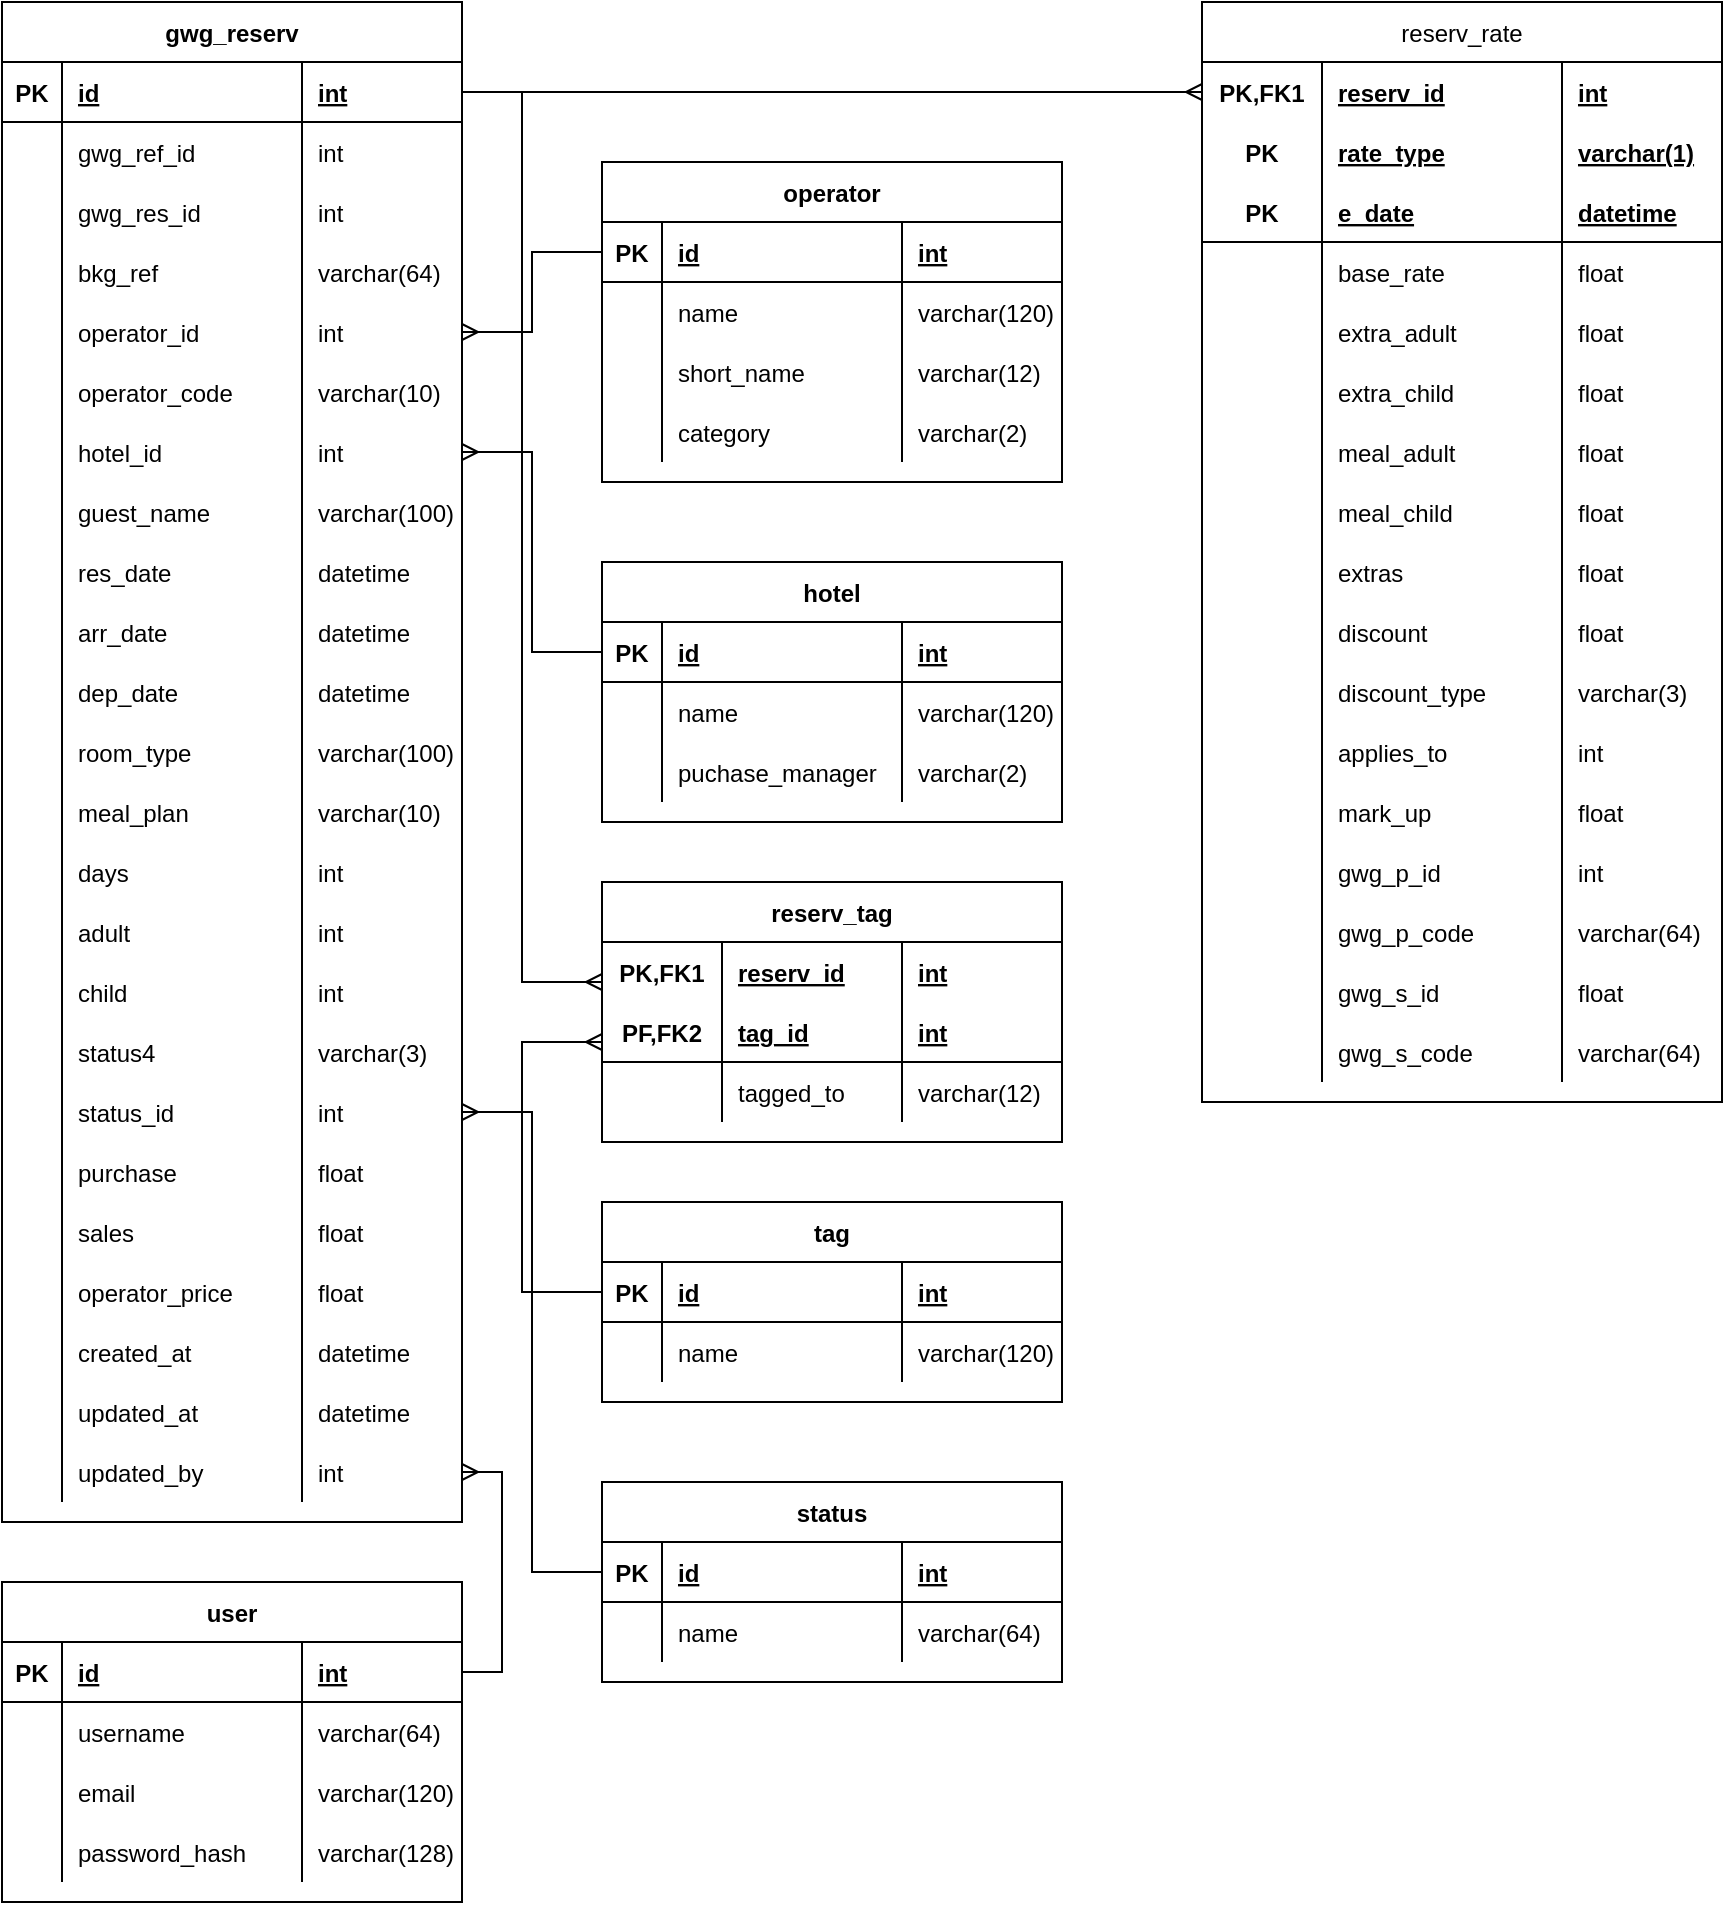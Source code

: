 <mxfile version="20.3.2" type="github">
  <diagram id="R2lEEEUBdFMjLlhIrx00" name="Page-1">
    <mxGraphModel dx="965" dy="545" grid="1" gridSize="10" guides="1" tooltips="1" connect="1" arrows="1" fold="1" page="1" pageScale="1" pageWidth="1654" pageHeight="1169" math="0" shadow="0" extFonts="Permanent Marker^https://fonts.googleapis.com/css?family=Permanent+Marker">
      <root>
        <mxCell id="0" />
        <mxCell id="1" parent="0" />
        <mxCell id="GYrwVOmeFmAS-iLGHryL-1" value="gwg_reserv" style="shape=table;startSize=30;container=1;collapsible=1;childLayout=tableLayout;fixedRows=1;rowLines=0;fontStyle=1;align=center;resizeLast=1;fontFamily=Helvetica;" parent="1" vertex="1">
          <mxGeometry x="60" y="40" width="230" height="760" as="geometry" />
        </mxCell>
        <mxCell id="GYrwVOmeFmAS-iLGHryL-2" value="" style="shape=tableRow;horizontal=0;startSize=0;swimlaneHead=0;swimlaneBody=0;fillColor=none;collapsible=0;dropTarget=0;points=[[0,0.5],[1,0.5]];portConstraint=eastwest;top=0;left=0;right=0;bottom=1;fontFamily=Helvetica;" parent="GYrwVOmeFmAS-iLGHryL-1" vertex="1">
          <mxGeometry y="30" width="230" height="30" as="geometry" />
        </mxCell>
        <mxCell id="GYrwVOmeFmAS-iLGHryL-3" value="PK" style="shape=partialRectangle;connectable=0;fillColor=none;top=0;left=0;bottom=0;right=0;fontStyle=1;overflow=hidden;fontFamily=Helvetica;" parent="GYrwVOmeFmAS-iLGHryL-2" vertex="1">
          <mxGeometry width="30" height="30" as="geometry">
            <mxRectangle width="30" height="30" as="alternateBounds" />
          </mxGeometry>
        </mxCell>
        <mxCell id="GYrwVOmeFmAS-iLGHryL-4" value="id" style="shape=partialRectangle;connectable=0;fillColor=none;top=0;left=0;bottom=0;right=0;align=left;spacingLeft=6;fontStyle=5;overflow=hidden;fontFamily=Helvetica;" parent="GYrwVOmeFmAS-iLGHryL-2" vertex="1">
          <mxGeometry x="30" width="120" height="30" as="geometry">
            <mxRectangle width="120" height="30" as="alternateBounds" />
          </mxGeometry>
        </mxCell>
        <mxCell id="GYrwVOmeFmAS-iLGHryL-14" value="int" style="shape=partialRectangle;connectable=0;fillColor=none;top=0;left=0;bottom=0;right=0;align=left;spacingLeft=6;fontStyle=5;overflow=hidden;fontFamily=Helvetica;" parent="GYrwVOmeFmAS-iLGHryL-2" vertex="1">
          <mxGeometry x="150" width="80" height="30" as="geometry">
            <mxRectangle width="80" height="30" as="alternateBounds" />
          </mxGeometry>
        </mxCell>
        <mxCell id="GYrwVOmeFmAS-iLGHryL-5" value="" style="shape=tableRow;horizontal=0;startSize=0;swimlaneHead=0;swimlaneBody=0;fillColor=none;collapsible=0;dropTarget=0;points=[[0,0.5],[1,0.5]];portConstraint=eastwest;top=0;left=0;right=0;bottom=0;fontFamily=Helvetica;" parent="GYrwVOmeFmAS-iLGHryL-1" vertex="1">
          <mxGeometry y="60" width="230" height="30" as="geometry" />
        </mxCell>
        <mxCell id="GYrwVOmeFmAS-iLGHryL-6" value="" style="shape=partialRectangle;connectable=0;fillColor=none;top=0;left=0;bottom=0;right=0;editable=1;overflow=hidden;fontFamily=Helvetica;" parent="GYrwVOmeFmAS-iLGHryL-5" vertex="1">
          <mxGeometry width="30" height="30" as="geometry">
            <mxRectangle width="30" height="30" as="alternateBounds" />
          </mxGeometry>
        </mxCell>
        <mxCell id="GYrwVOmeFmAS-iLGHryL-7" value="gwg_ref_id" style="shape=partialRectangle;connectable=0;fillColor=none;top=0;left=0;bottom=0;right=0;align=left;spacingLeft=6;overflow=hidden;fontFamily=Helvetica;" parent="GYrwVOmeFmAS-iLGHryL-5" vertex="1">
          <mxGeometry x="30" width="120" height="30" as="geometry">
            <mxRectangle width="120" height="30" as="alternateBounds" />
          </mxGeometry>
        </mxCell>
        <mxCell id="GYrwVOmeFmAS-iLGHryL-15" value="int" style="shape=partialRectangle;connectable=0;fillColor=none;top=0;left=0;bottom=0;right=0;align=left;spacingLeft=6;overflow=hidden;fontFamily=Helvetica;" parent="GYrwVOmeFmAS-iLGHryL-5" vertex="1">
          <mxGeometry x="150" width="80" height="30" as="geometry">
            <mxRectangle width="80" height="30" as="alternateBounds" />
          </mxGeometry>
        </mxCell>
        <mxCell id="GYrwVOmeFmAS-iLGHryL-8" value="" style="shape=tableRow;horizontal=0;startSize=0;swimlaneHead=0;swimlaneBody=0;fillColor=none;collapsible=0;dropTarget=0;points=[[0,0.5],[1,0.5]];portConstraint=eastwest;top=0;left=0;right=0;bottom=0;fontFamily=Helvetica;" parent="GYrwVOmeFmAS-iLGHryL-1" vertex="1">
          <mxGeometry y="90" width="230" height="30" as="geometry" />
        </mxCell>
        <mxCell id="GYrwVOmeFmAS-iLGHryL-9" value="" style="shape=partialRectangle;connectable=0;fillColor=none;top=0;left=0;bottom=0;right=0;editable=1;overflow=hidden;fontFamily=Helvetica;" parent="GYrwVOmeFmAS-iLGHryL-8" vertex="1">
          <mxGeometry width="30" height="30" as="geometry">
            <mxRectangle width="30" height="30" as="alternateBounds" />
          </mxGeometry>
        </mxCell>
        <mxCell id="GYrwVOmeFmAS-iLGHryL-10" value="gwg_res_id" style="shape=partialRectangle;connectable=0;fillColor=none;top=0;left=0;bottom=0;right=0;align=left;spacingLeft=6;overflow=hidden;fontFamily=Helvetica;" parent="GYrwVOmeFmAS-iLGHryL-8" vertex="1">
          <mxGeometry x="30" width="120" height="30" as="geometry">
            <mxRectangle width="120" height="30" as="alternateBounds" />
          </mxGeometry>
        </mxCell>
        <mxCell id="GYrwVOmeFmAS-iLGHryL-16" value="int" style="shape=partialRectangle;connectable=0;fillColor=none;top=0;left=0;bottom=0;right=0;align=left;spacingLeft=6;overflow=hidden;fontFamily=Helvetica;" parent="GYrwVOmeFmAS-iLGHryL-8" vertex="1">
          <mxGeometry x="150" width="80" height="30" as="geometry">
            <mxRectangle width="80" height="30" as="alternateBounds" />
          </mxGeometry>
        </mxCell>
        <mxCell id="GYrwVOmeFmAS-iLGHryL-22" value="" style="shape=tableRow;horizontal=0;startSize=0;swimlaneHead=0;swimlaneBody=0;fillColor=none;collapsible=0;dropTarget=0;points=[[0,0.5],[1,0.5]];portConstraint=eastwest;top=0;left=0;right=0;bottom=0;fontFamily=Helvetica;" parent="GYrwVOmeFmAS-iLGHryL-1" vertex="1">
          <mxGeometry y="120" width="230" height="30" as="geometry" />
        </mxCell>
        <mxCell id="GYrwVOmeFmAS-iLGHryL-23" value="" style="shape=partialRectangle;connectable=0;fillColor=none;top=0;left=0;bottom=0;right=0;editable=1;overflow=hidden;fontFamily=Helvetica;" parent="GYrwVOmeFmAS-iLGHryL-22" vertex="1">
          <mxGeometry width="30" height="30" as="geometry">
            <mxRectangle width="30" height="30" as="alternateBounds" />
          </mxGeometry>
        </mxCell>
        <mxCell id="GYrwVOmeFmAS-iLGHryL-24" value="bkg_ref" style="shape=partialRectangle;connectable=0;fillColor=none;top=0;left=0;bottom=0;right=0;align=left;spacingLeft=6;overflow=hidden;fontFamily=Helvetica;" parent="GYrwVOmeFmAS-iLGHryL-22" vertex="1">
          <mxGeometry x="30" width="120" height="30" as="geometry">
            <mxRectangle width="120" height="30" as="alternateBounds" />
          </mxGeometry>
        </mxCell>
        <mxCell id="GYrwVOmeFmAS-iLGHryL-25" value="varchar(64)" style="shape=partialRectangle;connectable=0;fillColor=none;top=0;left=0;bottom=0;right=0;align=left;spacingLeft=6;overflow=hidden;fontFamily=Helvetica;" parent="GYrwVOmeFmAS-iLGHryL-22" vertex="1">
          <mxGeometry x="150" width="80" height="30" as="geometry">
            <mxRectangle width="80" height="30" as="alternateBounds" />
          </mxGeometry>
        </mxCell>
        <mxCell id="GYrwVOmeFmAS-iLGHryL-11" value="" style="shape=tableRow;horizontal=0;startSize=0;swimlaneHead=0;swimlaneBody=0;fillColor=none;collapsible=0;dropTarget=0;points=[[0,0.5],[1,0.5]];portConstraint=eastwest;top=0;left=0;right=0;bottom=0;fontFamily=Helvetica;" parent="GYrwVOmeFmAS-iLGHryL-1" vertex="1">
          <mxGeometry y="150" width="230" height="30" as="geometry" />
        </mxCell>
        <mxCell id="GYrwVOmeFmAS-iLGHryL-12" value="" style="shape=partialRectangle;connectable=0;fillColor=none;top=0;left=0;bottom=0;right=0;editable=1;overflow=hidden;fontFamily=Helvetica;" parent="GYrwVOmeFmAS-iLGHryL-11" vertex="1">
          <mxGeometry width="30" height="30" as="geometry">
            <mxRectangle width="30" height="30" as="alternateBounds" />
          </mxGeometry>
        </mxCell>
        <mxCell id="GYrwVOmeFmAS-iLGHryL-13" value="operator_id" style="shape=partialRectangle;connectable=0;fillColor=none;top=0;left=0;bottom=0;right=0;align=left;spacingLeft=6;overflow=hidden;fontFamily=Helvetica;" parent="GYrwVOmeFmAS-iLGHryL-11" vertex="1">
          <mxGeometry x="30" width="120" height="30" as="geometry">
            <mxRectangle width="120" height="30" as="alternateBounds" />
          </mxGeometry>
        </mxCell>
        <mxCell id="GYrwVOmeFmAS-iLGHryL-17" value="int" style="shape=partialRectangle;connectable=0;fillColor=none;top=0;left=0;bottom=0;right=0;align=left;spacingLeft=6;overflow=hidden;fontFamily=Helvetica;" parent="GYrwVOmeFmAS-iLGHryL-11" vertex="1">
          <mxGeometry x="150" width="80" height="30" as="geometry">
            <mxRectangle width="80" height="30" as="alternateBounds" />
          </mxGeometry>
        </mxCell>
        <mxCell id="GYrwVOmeFmAS-iLGHryL-18" value="" style="shape=tableRow;horizontal=0;startSize=0;swimlaneHead=0;swimlaneBody=0;fillColor=none;collapsible=0;dropTarget=0;points=[[0,0.5],[1,0.5]];portConstraint=eastwest;top=0;left=0;right=0;bottom=0;fontFamily=Helvetica;" parent="GYrwVOmeFmAS-iLGHryL-1" vertex="1">
          <mxGeometry y="180" width="230" height="30" as="geometry" />
        </mxCell>
        <mxCell id="GYrwVOmeFmAS-iLGHryL-19" value="" style="shape=partialRectangle;connectable=0;fillColor=none;top=0;left=0;bottom=0;right=0;editable=1;overflow=hidden;fontFamily=Helvetica;" parent="GYrwVOmeFmAS-iLGHryL-18" vertex="1">
          <mxGeometry width="30" height="30" as="geometry">
            <mxRectangle width="30" height="30" as="alternateBounds" />
          </mxGeometry>
        </mxCell>
        <mxCell id="GYrwVOmeFmAS-iLGHryL-20" value="operator_code" style="shape=partialRectangle;connectable=0;fillColor=none;top=0;left=0;bottom=0;right=0;align=left;spacingLeft=6;overflow=hidden;fontFamily=Helvetica;" parent="GYrwVOmeFmAS-iLGHryL-18" vertex="1">
          <mxGeometry x="30" width="120" height="30" as="geometry">
            <mxRectangle width="120" height="30" as="alternateBounds" />
          </mxGeometry>
        </mxCell>
        <mxCell id="GYrwVOmeFmAS-iLGHryL-21" value="varchar(10)" style="shape=partialRectangle;connectable=0;fillColor=none;top=0;left=0;bottom=0;right=0;align=left;spacingLeft=6;overflow=hidden;fontFamily=Helvetica;" parent="GYrwVOmeFmAS-iLGHryL-18" vertex="1">
          <mxGeometry x="150" width="80" height="30" as="geometry">
            <mxRectangle width="80" height="30" as="alternateBounds" />
          </mxGeometry>
        </mxCell>
        <mxCell id="GYrwVOmeFmAS-iLGHryL-26" value="" style="shape=tableRow;horizontal=0;startSize=0;swimlaneHead=0;swimlaneBody=0;fillColor=none;collapsible=0;dropTarget=0;points=[[0,0.5],[1,0.5]];portConstraint=eastwest;top=0;left=0;right=0;bottom=0;fontFamily=Helvetica;" parent="GYrwVOmeFmAS-iLGHryL-1" vertex="1">
          <mxGeometry y="210" width="230" height="30" as="geometry" />
        </mxCell>
        <mxCell id="GYrwVOmeFmAS-iLGHryL-27" value="" style="shape=partialRectangle;connectable=0;fillColor=none;top=0;left=0;bottom=0;right=0;editable=1;overflow=hidden;fontFamily=Helvetica;" parent="GYrwVOmeFmAS-iLGHryL-26" vertex="1">
          <mxGeometry width="30" height="30" as="geometry">
            <mxRectangle width="30" height="30" as="alternateBounds" />
          </mxGeometry>
        </mxCell>
        <mxCell id="GYrwVOmeFmAS-iLGHryL-28" value="hotel_id    " style="shape=partialRectangle;connectable=0;fillColor=none;top=0;left=0;bottom=0;right=0;align=left;spacingLeft=6;overflow=hidden;fontFamily=Helvetica;" parent="GYrwVOmeFmAS-iLGHryL-26" vertex="1">
          <mxGeometry x="30" width="120" height="30" as="geometry">
            <mxRectangle width="120" height="30" as="alternateBounds" />
          </mxGeometry>
        </mxCell>
        <mxCell id="GYrwVOmeFmAS-iLGHryL-29" value="int" style="shape=partialRectangle;connectable=0;fillColor=none;top=0;left=0;bottom=0;right=0;align=left;spacingLeft=6;overflow=hidden;fontFamily=Helvetica;" parent="GYrwVOmeFmAS-iLGHryL-26" vertex="1">
          <mxGeometry x="150" width="80" height="30" as="geometry">
            <mxRectangle width="80" height="30" as="alternateBounds" />
          </mxGeometry>
        </mxCell>
        <mxCell id="GYrwVOmeFmAS-iLGHryL-30" value="" style="shape=tableRow;horizontal=0;startSize=0;swimlaneHead=0;swimlaneBody=0;fillColor=none;collapsible=0;dropTarget=0;points=[[0,0.5],[1,0.5]];portConstraint=eastwest;top=0;left=0;right=0;bottom=0;fontFamily=Helvetica;" parent="GYrwVOmeFmAS-iLGHryL-1" vertex="1">
          <mxGeometry y="240" width="230" height="30" as="geometry" />
        </mxCell>
        <mxCell id="GYrwVOmeFmAS-iLGHryL-31" value="" style="shape=partialRectangle;connectable=0;fillColor=none;top=0;left=0;bottom=0;right=0;editable=1;overflow=hidden;fontFamily=Helvetica;" parent="GYrwVOmeFmAS-iLGHryL-30" vertex="1">
          <mxGeometry width="30" height="30" as="geometry">
            <mxRectangle width="30" height="30" as="alternateBounds" />
          </mxGeometry>
        </mxCell>
        <mxCell id="GYrwVOmeFmAS-iLGHryL-32" value="guest_name" style="shape=partialRectangle;connectable=0;fillColor=none;top=0;left=0;bottom=0;right=0;align=left;spacingLeft=6;overflow=hidden;fontFamily=Helvetica;" parent="GYrwVOmeFmAS-iLGHryL-30" vertex="1">
          <mxGeometry x="30" width="120" height="30" as="geometry">
            <mxRectangle width="120" height="30" as="alternateBounds" />
          </mxGeometry>
        </mxCell>
        <mxCell id="GYrwVOmeFmAS-iLGHryL-33" value="varchar(100)" style="shape=partialRectangle;connectable=0;fillColor=none;top=0;left=0;bottom=0;right=0;align=left;spacingLeft=6;overflow=hidden;fontFamily=Helvetica;" parent="GYrwVOmeFmAS-iLGHryL-30" vertex="1">
          <mxGeometry x="150" width="80" height="30" as="geometry">
            <mxRectangle width="80" height="30" as="alternateBounds" />
          </mxGeometry>
        </mxCell>
        <mxCell id="GYrwVOmeFmAS-iLGHryL-34" value="" style="shape=tableRow;horizontal=0;startSize=0;swimlaneHead=0;swimlaneBody=0;fillColor=none;collapsible=0;dropTarget=0;points=[[0,0.5],[1,0.5]];portConstraint=eastwest;top=0;left=0;right=0;bottom=0;fontFamily=Helvetica;" parent="GYrwVOmeFmAS-iLGHryL-1" vertex="1">
          <mxGeometry y="270" width="230" height="30" as="geometry" />
        </mxCell>
        <mxCell id="GYrwVOmeFmAS-iLGHryL-35" value="" style="shape=partialRectangle;connectable=0;fillColor=none;top=0;left=0;bottom=0;right=0;editable=1;overflow=hidden;fontFamily=Helvetica;" parent="GYrwVOmeFmAS-iLGHryL-34" vertex="1">
          <mxGeometry width="30" height="30" as="geometry">
            <mxRectangle width="30" height="30" as="alternateBounds" />
          </mxGeometry>
        </mxCell>
        <mxCell id="GYrwVOmeFmAS-iLGHryL-36" value="res_date" style="shape=partialRectangle;connectable=0;fillColor=none;top=0;left=0;bottom=0;right=0;align=left;spacingLeft=6;overflow=hidden;fontFamily=Helvetica;" parent="GYrwVOmeFmAS-iLGHryL-34" vertex="1">
          <mxGeometry x="30" width="120" height="30" as="geometry">
            <mxRectangle width="120" height="30" as="alternateBounds" />
          </mxGeometry>
        </mxCell>
        <mxCell id="GYrwVOmeFmAS-iLGHryL-37" value="datetime" style="shape=partialRectangle;connectable=0;fillColor=none;top=0;left=0;bottom=0;right=0;align=left;spacingLeft=6;overflow=hidden;fontFamily=Helvetica;" parent="GYrwVOmeFmAS-iLGHryL-34" vertex="1">
          <mxGeometry x="150" width="80" height="30" as="geometry">
            <mxRectangle width="80" height="30" as="alternateBounds" />
          </mxGeometry>
        </mxCell>
        <mxCell id="GYrwVOmeFmAS-iLGHryL-38" value="" style="shape=tableRow;horizontal=0;startSize=0;swimlaneHead=0;swimlaneBody=0;fillColor=none;collapsible=0;dropTarget=0;points=[[0,0.5],[1,0.5]];portConstraint=eastwest;top=0;left=0;right=0;bottom=0;fontFamily=Helvetica;" parent="GYrwVOmeFmAS-iLGHryL-1" vertex="1">
          <mxGeometry y="300" width="230" height="30" as="geometry" />
        </mxCell>
        <mxCell id="GYrwVOmeFmAS-iLGHryL-39" value="" style="shape=partialRectangle;connectable=0;fillColor=none;top=0;left=0;bottom=0;right=0;editable=1;overflow=hidden;fontFamily=Helvetica;" parent="GYrwVOmeFmAS-iLGHryL-38" vertex="1">
          <mxGeometry width="30" height="30" as="geometry">
            <mxRectangle width="30" height="30" as="alternateBounds" />
          </mxGeometry>
        </mxCell>
        <mxCell id="GYrwVOmeFmAS-iLGHryL-40" value="arr_date" style="shape=partialRectangle;connectable=0;fillColor=none;top=0;left=0;bottom=0;right=0;align=left;spacingLeft=6;overflow=hidden;fontFamily=Helvetica;" parent="GYrwVOmeFmAS-iLGHryL-38" vertex="1">
          <mxGeometry x="30" width="120" height="30" as="geometry">
            <mxRectangle width="120" height="30" as="alternateBounds" />
          </mxGeometry>
        </mxCell>
        <mxCell id="GYrwVOmeFmAS-iLGHryL-41" value="datetime" style="shape=partialRectangle;connectable=0;fillColor=none;top=0;left=0;bottom=0;right=0;align=left;spacingLeft=6;overflow=hidden;fontFamily=Helvetica;" parent="GYrwVOmeFmAS-iLGHryL-38" vertex="1">
          <mxGeometry x="150" width="80" height="30" as="geometry">
            <mxRectangle width="80" height="30" as="alternateBounds" />
          </mxGeometry>
        </mxCell>
        <mxCell id="GYrwVOmeFmAS-iLGHryL-42" value="" style="shape=tableRow;horizontal=0;startSize=0;swimlaneHead=0;swimlaneBody=0;fillColor=none;collapsible=0;dropTarget=0;points=[[0,0.5],[1,0.5]];portConstraint=eastwest;top=0;left=0;right=0;bottom=0;fontFamily=Helvetica;" parent="GYrwVOmeFmAS-iLGHryL-1" vertex="1">
          <mxGeometry y="330" width="230" height="30" as="geometry" />
        </mxCell>
        <mxCell id="GYrwVOmeFmAS-iLGHryL-43" value="" style="shape=partialRectangle;connectable=0;fillColor=none;top=0;left=0;bottom=0;right=0;editable=1;overflow=hidden;fontFamily=Helvetica;" parent="GYrwVOmeFmAS-iLGHryL-42" vertex="1">
          <mxGeometry width="30" height="30" as="geometry">
            <mxRectangle width="30" height="30" as="alternateBounds" />
          </mxGeometry>
        </mxCell>
        <mxCell id="GYrwVOmeFmAS-iLGHryL-44" value="dep_date" style="shape=partialRectangle;connectable=0;fillColor=none;top=0;left=0;bottom=0;right=0;align=left;spacingLeft=6;overflow=hidden;fontFamily=Helvetica;" parent="GYrwVOmeFmAS-iLGHryL-42" vertex="1">
          <mxGeometry x="30" width="120" height="30" as="geometry">
            <mxRectangle width="120" height="30" as="alternateBounds" />
          </mxGeometry>
        </mxCell>
        <mxCell id="GYrwVOmeFmAS-iLGHryL-45" value="datetime" style="shape=partialRectangle;connectable=0;fillColor=none;top=0;left=0;bottom=0;right=0;align=left;spacingLeft=6;overflow=hidden;fontFamily=Helvetica;" parent="GYrwVOmeFmAS-iLGHryL-42" vertex="1">
          <mxGeometry x="150" width="80" height="30" as="geometry">
            <mxRectangle width="80" height="30" as="alternateBounds" />
          </mxGeometry>
        </mxCell>
        <mxCell id="GYrwVOmeFmAS-iLGHryL-46" value="" style="shape=tableRow;horizontal=0;startSize=0;swimlaneHead=0;swimlaneBody=0;fillColor=none;collapsible=0;dropTarget=0;points=[[0,0.5],[1,0.5]];portConstraint=eastwest;top=0;left=0;right=0;bottom=0;fontFamily=Helvetica;" parent="GYrwVOmeFmAS-iLGHryL-1" vertex="1">
          <mxGeometry y="360" width="230" height="30" as="geometry" />
        </mxCell>
        <mxCell id="GYrwVOmeFmAS-iLGHryL-47" value="" style="shape=partialRectangle;connectable=0;fillColor=none;top=0;left=0;bottom=0;right=0;editable=1;overflow=hidden;fontFamily=Helvetica;" parent="GYrwVOmeFmAS-iLGHryL-46" vertex="1">
          <mxGeometry width="30" height="30" as="geometry">
            <mxRectangle width="30" height="30" as="alternateBounds" />
          </mxGeometry>
        </mxCell>
        <mxCell id="GYrwVOmeFmAS-iLGHryL-48" value="room_type    " style="shape=partialRectangle;connectable=0;fillColor=none;top=0;left=0;bottom=0;right=0;align=left;spacingLeft=6;overflow=hidden;fontFamily=Helvetica;" parent="GYrwVOmeFmAS-iLGHryL-46" vertex="1">
          <mxGeometry x="30" width="120" height="30" as="geometry">
            <mxRectangle width="120" height="30" as="alternateBounds" />
          </mxGeometry>
        </mxCell>
        <mxCell id="GYrwVOmeFmAS-iLGHryL-49" value="varchar(100)" style="shape=partialRectangle;connectable=0;fillColor=none;top=0;left=0;bottom=0;right=0;align=left;spacingLeft=6;overflow=hidden;fontFamily=Helvetica;" parent="GYrwVOmeFmAS-iLGHryL-46" vertex="1">
          <mxGeometry x="150" width="80" height="30" as="geometry">
            <mxRectangle width="80" height="30" as="alternateBounds" />
          </mxGeometry>
        </mxCell>
        <mxCell id="GYrwVOmeFmAS-iLGHryL-103" value="" style="shape=tableRow;horizontal=0;startSize=0;swimlaneHead=0;swimlaneBody=0;fillColor=none;collapsible=0;dropTarget=0;points=[[0,0.5],[1,0.5]];portConstraint=eastwest;top=0;left=0;right=0;bottom=0;fontFamily=Helvetica;" parent="GYrwVOmeFmAS-iLGHryL-1" vertex="1">
          <mxGeometry y="390" width="230" height="30" as="geometry" />
        </mxCell>
        <mxCell id="GYrwVOmeFmAS-iLGHryL-104" value="" style="shape=partialRectangle;connectable=0;fillColor=none;top=0;left=0;bottom=0;right=0;editable=1;overflow=hidden;fontFamily=Helvetica;" parent="GYrwVOmeFmAS-iLGHryL-103" vertex="1">
          <mxGeometry width="30" height="30" as="geometry">
            <mxRectangle width="30" height="30" as="alternateBounds" />
          </mxGeometry>
        </mxCell>
        <mxCell id="GYrwVOmeFmAS-iLGHryL-105" value="meal_plan" style="shape=partialRectangle;connectable=0;fillColor=none;top=0;left=0;bottom=0;right=0;align=left;spacingLeft=6;overflow=hidden;fontFamily=Helvetica;" parent="GYrwVOmeFmAS-iLGHryL-103" vertex="1">
          <mxGeometry x="30" width="120" height="30" as="geometry">
            <mxRectangle width="120" height="30" as="alternateBounds" />
          </mxGeometry>
        </mxCell>
        <mxCell id="GYrwVOmeFmAS-iLGHryL-106" value="varchar(10)" style="shape=partialRectangle;connectable=0;fillColor=none;top=0;left=0;bottom=0;right=0;align=left;spacingLeft=6;overflow=hidden;fontFamily=Helvetica;" parent="GYrwVOmeFmAS-iLGHryL-103" vertex="1">
          <mxGeometry x="150" width="80" height="30" as="geometry">
            <mxRectangle width="80" height="30" as="alternateBounds" />
          </mxGeometry>
        </mxCell>
        <mxCell id="GYrwVOmeFmAS-iLGHryL-107" value="" style="shape=tableRow;horizontal=0;startSize=0;swimlaneHead=0;swimlaneBody=0;fillColor=none;collapsible=0;dropTarget=0;points=[[0,0.5],[1,0.5]];portConstraint=eastwest;top=0;left=0;right=0;bottom=0;fontFamily=Helvetica;" parent="GYrwVOmeFmAS-iLGHryL-1" vertex="1">
          <mxGeometry y="420" width="230" height="30" as="geometry" />
        </mxCell>
        <mxCell id="GYrwVOmeFmAS-iLGHryL-108" value="" style="shape=partialRectangle;connectable=0;fillColor=none;top=0;left=0;bottom=0;right=0;editable=1;overflow=hidden;fontFamily=Helvetica;" parent="GYrwVOmeFmAS-iLGHryL-107" vertex="1">
          <mxGeometry width="30" height="30" as="geometry">
            <mxRectangle width="30" height="30" as="alternateBounds" />
          </mxGeometry>
        </mxCell>
        <mxCell id="GYrwVOmeFmAS-iLGHryL-109" value="days" style="shape=partialRectangle;connectable=0;fillColor=none;top=0;left=0;bottom=0;right=0;align=left;spacingLeft=6;overflow=hidden;fontFamily=Helvetica;" parent="GYrwVOmeFmAS-iLGHryL-107" vertex="1">
          <mxGeometry x="30" width="120" height="30" as="geometry">
            <mxRectangle width="120" height="30" as="alternateBounds" />
          </mxGeometry>
        </mxCell>
        <mxCell id="GYrwVOmeFmAS-iLGHryL-110" value="int" style="shape=partialRectangle;connectable=0;fillColor=none;top=0;left=0;bottom=0;right=0;align=left;spacingLeft=6;overflow=hidden;fontFamily=Helvetica;" parent="GYrwVOmeFmAS-iLGHryL-107" vertex="1">
          <mxGeometry x="150" width="80" height="30" as="geometry">
            <mxRectangle width="80" height="30" as="alternateBounds" />
          </mxGeometry>
        </mxCell>
        <mxCell id="GYrwVOmeFmAS-iLGHryL-111" value="" style="shape=tableRow;horizontal=0;startSize=0;swimlaneHead=0;swimlaneBody=0;fillColor=none;collapsible=0;dropTarget=0;points=[[0,0.5],[1,0.5]];portConstraint=eastwest;top=0;left=0;right=0;bottom=0;fontFamily=Helvetica;" parent="GYrwVOmeFmAS-iLGHryL-1" vertex="1">
          <mxGeometry y="450" width="230" height="30" as="geometry" />
        </mxCell>
        <mxCell id="GYrwVOmeFmAS-iLGHryL-112" value="" style="shape=partialRectangle;connectable=0;fillColor=none;top=0;left=0;bottom=0;right=0;editable=1;overflow=hidden;fontFamily=Helvetica;" parent="GYrwVOmeFmAS-iLGHryL-111" vertex="1">
          <mxGeometry width="30" height="30" as="geometry">
            <mxRectangle width="30" height="30" as="alternateBounds" />
          </mxGeometry>
        </mxCell>
        <mxCell id="GYrwVOmeFmAS-iLGHryL-113" value="adult" style="shape=partialRectangle;connectable=0;fillColor=none;top=0;left=0;bottom=0;right=0;align=left;spacingLeft=6;overflow=hidden;fontFamily=Helvetica;" parent="GYrwVOmeFmAS-iLGHryL-111" vertex="1">
          <mxGeometry x="30" width="120" height="30" as="geometry">
            <mxRectangle width="120" height="30" as="alternateBounds" />
          </mxGeometry>
        </mxCell>
        <mxCell id="GYrwVOmeFmAS-iLGHryL-114" value="int" style="shape=partialRectangle;connectable=0;fillColor=none;top=0;left=0;bottom=0;right=0;align=left;spacingLeft=6;overflow=hidden;fontFamily=Helvetica;" parent="GYrwVOmeFmAS-iLGHryL-111" vertex="1">
          <mxGeometry x="150" width="80" height="30" as="geometry">
            <mxRectangle width="80" height="30" as="alternateBounds" />
          </mxGeometry>
        </mxCell>
        <mxCell id="GYrwVOmeFmAS-iLGHryL-115" value="" style="shape=tableRow;horizontal=0;startSize=0;swimlaneHead=0;swimlaneBody=0;fillColor=none;collapsible=0;dropTarget=0;points=[[0,0.5],[1,0.5]];portConstraint=eastwest;top=0;left=0;right=0;bottom=0;fontFamily=Helvetica;" parent="GYrwVOmeFmAS-iLGHryL-1" vertex="1">
          <mxGeometry y="480" width="230" height="30" as="geometry" />
        </mxCell>
        <mxCell id="GYrwVOmeFmAS-iLGHryL-116" value="" style="shape=partialRectangle;connectable=0;fillColor=none;top=0;left=0;bottom=0;right=0;editable=1;overflow=hidden;fontFamily=Helvetica;" parent="GYrwVOmeFmAS-iLGHryL-115" vertex="1">
          <mxGeometry width="30" height="30" as="geometry">
            <mxRectangle width="30" height="30" as="alternateBounds" />
          </mxGeometry>
        </mxCell>
        <mxCell id="GYrwVOmeFmAS-iLGHryL-117" value="child" style="shape=partialRectangle;connectable=0;fillColor=none;top=0;left=0;bottom=0;right=0;align=left;spacingLeft=6;overflow=hidden;fontFamily=Helvetica;" parent="GYrwVOmeFmAS-iLGHryL-115" vertex="1">
          <mxGeometry x="30" width="120" height="30" as="geometry">
            <mxRectangle width="120" height="30" as="alternateBounds" />
          </mxGeometry>
        </mxCell>
        <mxCell id="GYrwVOmeFmAS-iLGHryL-118" value="int" style="shape=partialRectangle;connectable=0;fillColor=none;top=0;left=0;bottom=0;right=0;align=left;spacingLeft=6;overflow=hidden;fontFamily=Helvetica;" parent="GYrwVOmeFmAS-iLGHryL-115" vertex="1">
          <mxGeometry x="150" width="80" height="30" as="geometry">
            <mxRectangle width="80" height="30" as="alternateBounds" />
          </mxGeometry>
        </mxCell>
        <mxCell id="CP00WBw9x2Y_Ngw_FEGt-191" style="shape=tableRow;horizontal=0;startSize=0;swimlaneHead=0;swimlaneBody=0;fillColor=none;collapsible=0;dropTarget=0;points=[[0,0.5],[1,0.5]];portConstraint=eastwest;top=0;left=0;right=0;bottom=0;fontFamily=Helvetica;" parent="GYrwVOmeFmAS-iLGHryL-1" vertex="1">
          <mxGeometry y="510" width="230" height="30" as="geometry" />
        </mxCell>
        <mxCell id="CP00WBw9x2Y_Ngw_FEGt-192" style="shape=partialRectangle;connectable=0;fillColor=none;top=0;left=0;bottom=0;right=0;editable=1;overflow=hidden;fontFamily=Helvetica;" parent="CP00WBw9x2Y_Ngw_FEGt-191" vertex="1">
          <mxGeometry width="30" height="30" as="geometry">
            <mxRectangle width="30" height="30" as="alternateBounds" />
          </mxGeometry>
        </mxCell>
        <mxCell id="CP00WBw9x2Y_Ngw_FEGt-193" value="status4" style="shape=partialRectangle;connectable=0;fillColor=none;top=0;left=0;bottom=0;right=0;align=left;spacingLeft=6;overflow=hidden;fontFamily=Helvetica;" parent="CP00WBw9x2Y_Ngw_FEGt-191" vertex="1">
          <mxGeometry x="30" width="120" height="30" as="geometry">
            <mxRectangle width="120" height="30" as="alternateBounds" />
          </mxGeometry>
        </mxCell>
        <mxCell id="CP00WBw9x2Y_Ngw_FEGt-194" value="varchar(3)" style="shape=partialRectangle;connectable=0;fillColor=none;top=0;left=0;bottom=0;right=0;align=left;spacingLeft=6;overflow=hidden;fontFamily=Helvetica;" parent="CP00WBw9x2Y_Ngw_FEGt-191" vertex="1">
          <mxGeometry x="150" width="80" height="30" as="geometry">
            <mxRectangle width="80" height="30" as="alternateBounds" />
          </mxGeometry>
        </mxCell>
        <mxCell id="GYrwVOmeFmAS-iLGHryL-119" value="" style="shape=tableRow;horizontal=0;startSize=0;swimlaneHead=0;swimlaneBody=0;fillColor=none;collapsible=0;dropTarget=0;points=[[0,0.5],[1,0.5]];portConstraint=eastwest;top=0;left=0;right=0;bottom=0;fontFamily=Helvetica;" parent="GYrwVOmeFmAS-iLGHryL-1" vertex="1">
          <mxGeometry y="540" width="230" height="30" as="geometry" />
        </mxCell>
        <mxCell id="GYrwVOmeFmAS-iLGHryL-120" value="" style="shape=partialRectangle;connectable=0;fillColor=none;top=0;left=0;bottom=0;right=0;editable=1;overflow=hidden;fontFamily=Helvetica;" parent="GYrwVOmeFmAS-iLGHryL-119" vertex="1">
          <mxGeometry width="30" height="30" as="geometry">
            <mxRectangle width="30" height="30" as="alternateBounds" />
          </mxGeometry>
        </mxCell>
        <mxCell id="GYrwVOmeFmAS-iLGHryL-121" value="status_id" style="shape=partialRectangle;connectable=0;fillColor=none;top=0;left=0;bottom=0;right=0;align=left;spacingLeft=6;overflow=hidden;fontFamily=Helvetica;" parent="GYrwVOmeFmAS-iLGHryL-119" vertex="1">
          <mxGeometry x="30" width="120" height="30" as="geometry">
            <mxRectangle width="120" height="30" as="alternateBounds" />
          </mxGeometry>
        </mxCell>
        <mxCell id="GYrwVOmeFmAS-iLGHryL-122" value="int" style="shape=partialRectangle;connectable=0;fillColor=none;top=0;left=0;bottom=0;right=0;align=left;spacingLeft=6;overflow=hidden;fontFamily=Helvetica;" parent="GYrwVOmeFmAS-iLGHryL-119" vertex="1">
          <mxGeometry x="150" width="80" height="30" as="geometry">
            <mxRectangle width="80" height="30" as="alternateBounds" />
          </mxGeometry>
        </mxCell>
        <mxCell id="CP00WBw9x2Y_Ngw_FEGt-11" value="" style="shape=tableRow;horizontal=0;startSize=0;swimlaneHead=0;swimlaneBody=0;fillColor=none;collapsible=0;dropTarget=0;points=[[0,0.5],[1,0.5]];portConstraint=eastwest;top=0;left=0;right=0;bottom=0;fontFamily=Helvetica;" parent="GYrwVOmeFmAS-iLGHryL-1" vertex="1">
          <mxGeometry y="570" width="230" height="30" as="geometry" />
        </mxCell>
        <mxCell id="CP00WBw9x2Y_Ngw_FEGt-12" value="" style="shape=partialRectangle;connectable=0;fillColor=none;top=0;left=0;bottom=0;right=0;editable=1;overflow=hidden;fontFamily=Helvetica;" parent="CP00WBw9x2Y_Ngw_FEGt-11" vertex="1">
          <mxGeometry width="30" height="30" as="geometry">
            <mxRectangle width="30" height="30" as="alternateBounds" />
          </mxGeometry>
        </mxCell>
        <mxCell id="CP00WBw9x2Y_Ngw_FEGt-13" value="purchase" style="shape=partialRectangle;connectable=0;fillColor=none;top=0;left=0;bottom=0;right=0;align=left;spacingLeft=6;overflow=hidden;fontFamily=Helvetica;" parent="CP00WBw9x2Y_Ngw_FEGt-11" vertex="1">
          <mxGeometry x="30" width="120" height="30" as="geometry">
            <mxRectangle width="120" height="30" as="alternateBounds" />
          </mxGeometry>
        </mxCell>
        <mxCell id="CP00WBw9x2Y_Ngw_FEGt-14" value="float" style="shape=partialRectangle;connectable=0;fillColor=none;top=0;left=0;bottom=0;right=0;align=left;spacingLeft=6;overflow=hidden;fontFamily=Helvetica;" parent="CP00WBw9x2Y_Ngw_FEGt-11" vertex="1">
          <mxGeometry x="150" width="80" height="30" as="geometry">
            <mxRectangle width="80" height="30" as="alternateBounds" />
          </mxGeometry>
        </mxCell>
        <mxCell id="CP00WBw9x2Y_Ngw_FEGt-15" value="" style="shape=tableRow;horizontal=0;startSize=0;swimlaneHead=0;swimlaneBody=0;fillColor=none;collapsible=0;dropTarget=0;points=[[0,0.5],[1,0.5]];portConstraint=eastwest;top=0;left=0;right=0;bottom=0;fontFamily=Helvetica;" parent="GYrwVOmeFmAS-iLGHryL-1" vertex="1">
          <mxGeometry y="600" width="230" height="30" as="geometry" />
        </mxCell>
        <mxCell id="CP00WBw9x2Y_Ngw_FEGt-16" value="" style="shape=partialRectangle;connectable=0;fillColor=none;top=0;left=0;bottom=0;right=0;editable=1;overflow=hidden;fontFamily=Helvetica;" parent="CP00WBw9x2Y_Ngw_FEGt-15" vertex="1">
          <mxGeometry width="30" height="30" as="geometry">
            <mxRectangle width="30" height="30" as="alternateBounds" />
          </mxGeometry>
        </mxCell>
        <mxCell id="CP00WBw9x2Y_Ngw_FEGt-17" value="sales" style="shape=partialRectangle;connectable=0;fillColor=none;top=0;left=0;bottom=0;right=0;align=left;spacingLeft=6;overflow=hidden;fontFamily=Helvetica;" parent="CP00WBw9x2Y_Ngw_FEGt-15" vertex="1">
          <mxGeometry x="30" width="120" height="30" as="geometry">
            <mxRectangle width="120" height="30" as="alternateBounds" />
          </mxGeometry>
        </mxCell>
        <mxCell id="CP00WBw9x2Y_Ngw_FEGt-18" value="float" style="shape=partialRectangle;connectable=0;fillColor=none;top=0;left=0;bottom=0;right=0;align=left;spacingLeft=6;overflow=hidden;fontFamily=Helvetica;" parent="CP00WBw9x2Y_Ngw_FEGt-15" vertex="1">
          <mxGeometry x="150" width="80" height="30" as="geometry">
            <mxRectangle width="80" height="30" as="alternateBounds" />
          </mxGeometry>
        </mxCell>
        <mxCell id="CP00WBw9x2Y_Ngw_FEGt-19" value="" style="shape=tableRow;horizontal=0;startSize=0;swimlaneHead=0;swimlaneBody=0;fillColor=none;collapsible=0;dropTarget=0;points=[[0,0.5],[1,0.5]];portConstraint=eastwest;top=0;left=0;right=0;bottom=0;fontFamily=Helvetica;" parent="GYrwVOmeFmAS-iLGHryL-1" vertex="1">
          <mxGeometry y="630" width="230" height="30" as="geometry" />
        </mxCell>
        <mxCell id="CP00WBw9x2Y_Ngw_FEGt-20" value="" style="shape=partialRectangle;connectable=0;fillColor=none;top=0;left=0;bottom=0;right=0;editable=1;overflow=hidden;fontFamily=Helvetica;" parent="CP00WBw9x2Y_Ngw_FEGt-19" vertex="1">
          <mxGeometry width="30" height="30" as="geometry">
            <mxRectangle width="30" height="30" as="alternateBounds" />
          </mxGeometry>
        </mxCell>
        <mxCell id="CP00WBw9x2Y_Ngw_FEGt-21" value="operator_price" style="shape=partialRectangle;connectable=0;fillColor=none;top=0;left=0;bottom=0;right=0;align=left;spacingLeft=6;overflow=hidden;fontFamily=Helvetica;" parent="CP00WBw9x2Y_Ngw_FEGt-19" vertex="1">
          <mxGeometry x="30" width="120" height="30" as="geometry">
            <mxRectangle width="120" height="30" as="alternateBounds" />
          </mxGeometry>
        </mxCell>
        <mxCell id="CP00WBw9x2Y_Ngw_FEGt-22" value="float" style="shape=partialRectangle;connectable=0;fillColor=none;top=0;left=0;bottom=0;right=0;align=left;spacingLeft=6;overflow=hidden;fontFamily=Helvetica;" parent="CP00WBw9x2Y_Ngw_FEGt-19" vertex="1">
          <mxGeometry x="150" width="80" height="30" as="geometry">
            <mxRectangle width="80" height="30" as="alternateBounds" />
          </mxGeometry>
        </mxCell>
        <mxCell id="CP00WBw9x2Y_Ngw_FEGt-23" value="" style="shape=tableRow;horizontal=0;startSize=0;swimlaneHead=0;swimlaneBody=0;fillColor=none;collapsible=0;dropTarget=0;points=[[0,0.5],[1,0.5]];portConstraint=eastwest;top=0;left=0;right=0;bottom=0;fontFamily=Helvetica;" parent="GYrwVOmeFmAS-iLGHryL-1" vertex="1">
          <mxGeometry y="660" width="230" height="30" as="geometry" />
        </mxCell>
        <mxCell id="CP00WBw9x2Y_Ngw_FEGt-24" value="" style="shape=partialRectangle;connectable=0;fillColor=none;top=0;left=0;bottom=0;right=0;editable=1;overflow=hidden;fontFamily=Helvetica;" parent="CP00WBw9x2Y_Ngw_FEGt-23" vertex="1">
          <mxGeometry width="30" height="30" as="geometry">
            <mxRectangle width="30" height="30" as="alternateBounds" />
          </mxGeometry>
        </mxCell>
        <mxCell id="CP00WBw9x2Y_Ngw_FEGt-25" value="created_at" style="shape=partialRectangle;connectable=0;fillColor=none;top=0;left=0;bottom=0;right=0;align=left;spacingLeft=6;overflow=hidden;fontFamily=Helvetica;" parent="CP00WBw9x2Y_Ngw_FEGt-23" vertex="1">
          <mxGeometry x="30" width="120" height="30" as="geometry">
            <mxRectangle width="120" height="30" as="alternateBounds" />
          </mxGeometry>
        </mxCell>
        <mxCell id="CP00WBw9x2Y_Ngw_FEGt-26" value="datetime" style="shape=partialRectangle;connectable=0;fillColor=none;top=0;left=0;bottom=0;right=0;align=left;spacingLeft=6;overflow=hidden;fontFamily=Helvetica;" parent="CP00WBw9x2Y_Ngw_FEGt-23" vertex="1">
          <mxGeometry x="150" width="80" height="30" as="geometry">
            <mxRectangle width="80" height="30" as="alternateBounds" />
          </mxGeometry>
        </mxCell>
        <mxCell id="CP00WBw9x2Y_Ngw_FEGt-31" value="" style="shape=tableRow;horizontal=0;startSize=0;swimlaneHead=0;swimlaneBody=0;fillColor=none;collapsible=0;dropTarget=0;points=[[0,0.5],[1,0.5]];portConstraint=eastwest;top=0;left=0;right=0;bottom=0;fontFamily=Helvetica;" parent="GYrwVOmeFmAS-iLGHryL-1" vertex="1">
          <mxGeometry y="690" width="230" height="30" as="geometry" />
        </mxCell>
        <mxCell id="CP00WBw9x2Y_Ngw_FEGt-32" value="" style="shape=partialRectangle;connectable=0;fillColor=none;top=0;left=0;bottom=0;right=0;editable=1;overflow=hidden;fontFamily=Helvetica;" parent="CP00WBw9x2Y_Ngw_FEGt-31" vertex="1">
          <mxGeometry width="30" height="30" as="geometry">
            <mxRectangle width="30" height="30" as="alternateBounds" />
          </mxGeometry>
        </mxCell>
        <mxCell id="CP00WBw9x2Y_Ngw_FEGt-33" value="updated_at" style="shape=partialRectangle;connectable=0;fillColor=none;top=0;left=0;bottom=0;right=0;align=left;spacingLeft=6;overflow=hidden;fontFamily=Helvetica;" parent="CP00WBw9x2Y_Ngw_FEGt-31" vertex="1">
          <mxGeometry x="30" width="120" height="30" as="geometry">
            <mxRectangle width="120" height="30" as="alternateBounds" />
          </mxGeometry>
        </mxCell>
        <mxCell id="CP00WBw9x2Y_Ngw_FEGt-34" value="datetime" style="shape=partialRectangle;connectable=0;fillColor=none;top=0;left=0;bottom=0;right=0;align=left;spacingLeft=6;overflow=hidden;fontFamily=Helvetica;" parent="CP00WBw9x2Y_Ngw_FEGt-31" vertex="1">
          <mxGeometry x="150" width="80" height="30" as="geometry">
            <mxRectangle width="80" height="30" as="alternateBounds" />
          </mxGeometry>
        </mxCell>
        <mxCell id="CP00WBw9x2Y_Ngw_FEGt-35" value="" style="shape=tableRow;horizontal=0;startSize=0;swimlaneHead=0;swimlaneBody=0;fillColor=none;collapsible=0;dropTarget=0;points=[[0,0.5],[1,0.5]];portConstraint=eastwest;top=0;left=0;right=0;bottom=0;fontFamily=Helvetica;" parent="GYrwVOmeFmAS-iLGHryL-1" vertex="1">
          <mxGeometry y="720" width="230" height="30" as="geometry" />
        </mxCell>
        <mxCell id="CP00WBw9x2Y_Ngw_FEGt-36" value="" style="shape=partialRectangle;connectable=0;fillColor=none;top=0;left=0;bottom=0;right=0;editable=1;overflow=hidden;fontFamily=Helvetica;" parent="CP00WBw9x2Y_Ngw_FEGt-35" vertex="1">
          <mxGeometry width="30" height="30" as="geometry">
            <mxRectangle width="30" height="30" as="alternateBounds" />
          </mxGeometry>
        </mxCell>
        <mxCell id="CP00WBw9x2Y_Ngw_FEGt-37" value="updated_by" style="shape=partialRectangle;connectable=0;fillColor=none;top=0;left=0;bottom=0;right=0;align=left;spacingLeft=6;overflow=hidden;fontFamily=Helvetica;" parent="CP00WBw9x2Y_Ngw_FEGt-35" vertex="1">
          <mxGeometry x="30" width="120" height="30" as="geometry">
            <mxRectangle width="120" height="30" as="alternateBounds" />
          </mxGeometry>
        </mxCell>
        <mxCell id="CP00WBw9x2Y_Ngw_FEGt-38" value="int" style="shape=partialRectangle;connectable=0;fillColor=none;top=0;left=0;bottom=0;right=0;align=left;spacingLeft=6;overflow=hidden;fontFamily=Helvetica;" parent="CP00WBw9x2Y_Ngw_FEGt-35" vertex="1">
          <mxGeometry x="150" width="80" height="30" as="geometry">
            <mxRectangle width="80" height="30" as="alternateBounds" />
          </mxGeometry>
        </mxCell>
        <mxCell id="GYrwVOmeFmAS-iLGHryL-192" value="reserv_rate" style="shape=table;startSize=30;container=1;collapsible=1;childLayout=tableLayout;fixedRows=1;rowLines=0;fontStyle=0;align=center;resizeLast=1;fontFamily=Helvetica;" parent="1" vertex="1">
          <mxGeometry x="660" y="40" width="260" height="550" as="geometry" />
        </mxCell>
        <mxCell id="GYrwVOmeFmAS-iLGHryL-193" value="" style="shape=tableRow;horizontal=0;startSize=0;swimlaneHead=0;swimlaneBody=0;fillColor=none;collapsible=0;dropTarget=0;points=[[0,0.5],[1,0.5]];portConstraint=eastwest;top=0;left=0;right=0;bottom=0;fontFamily=Helvetica;" parent="GYrwVOmeFmAS-iLGHryL-192" vertex="1">
          <mxGeometry y="30" width="260" height="30" as="geometry" />
        </mxCell>
        <mxCell id="GYrwVOmeFmAS-iLGHryL-194" value="PK,FK1" style="shape=partialRectangle;connectable=0;fillColor=none;top=0;left=0;bottom=0;right=0;fontStyle=1;overflow=hidden;fontFamily=Helvetica;" parent="GYrwVOmeFmAS-iLGHryL-193" vertex="1">
          <mxGeometry width="60" height="30" as="geometry">
            <mxRectangle width="60" height="30" as="alternateBounds" />
          </mxGeometry>
        </mxCell>
        <mxCell id="GYrwVOmeFmAS-iLGHryL-195" value="reserv_id" style="shape=partialRectangle;connectable=0;fillColor=none;top=0;left=0;bottom=0;right=0;align=left;spacingLeft=6;fontStyle=5;overflow=hidden;fontFamily=Helvetica;" parent="GYrwVOmeFmAS-iLGHryL-193" vertex="1">
          <mxGeometry x="60" width="120" height="30" as="geometry">
            <mxRectangle width="120" height="30" as="alternateBounds" />
          </mxGeometry>
        </mxCell>
        <mxCell id="GYrwVOmeFmAS-iLGHryL-205" value="int" style="shape=partialRectangle;connectable=0;fillColor=none;top=0;left=0;bottom=0;right=0;align=left;spacingLeft=6;fontStyle=5;overflow=hidden;fontFamily=Helvetica;" parent="GYrwVOmeFmAS-iLGHryL-193" vertex="1">
          <mxGeometry x="180" width="80" height="30" as="geometry">
            <mxRectangle width="80" height="30" as="alternateBounds" />
          </mxGeometry>
        </mxCell>
        <mxCell id="GYrwVOmeFmAS-iLGHryL-242" value="" style="shape=tableRow;horizontal=0;startSize=0;swimlaneHead=0;swimlaneBody=0;fillColor=none;collapsible=0;dropTarget=0;points=[[0,0.5],[1,0.5]];portConstraint=eastwest;top=0;left=0;right=0;bottom=0;fontFamily=Helvetica;" parent="GYrwVOmeFmAS-iLGHryL-192" vertex="1">
          <mxGeometry y="60" width="260" height="30" as="geometry" />
        </mxCell>
        <mxCell id="GYrwVOmeFmAS-iLGHryL-243" value="PK" style="shape=partialRectangle;connectable=0;fillColor=none;top=0;left=0;bottom=0;right=0;fontStyle=1;overflow=hidden;fontFamily=Helvetica;" parent="GYrwVOmeFmAS-iLGHryL-242" vertex="1">
          <mxGeometry width="60" height="30" as="geometry">
            <mxRectangle width="60" height="30" as="alternateBounds" />
          </mxGeometry>
        </mxCell>
        <mxCell id="GYrwVOmeFmAS-iLGHryL-244" value="rate_type" style="shape=partialRectangle;connectable=0;fillColor=none;top=0;left=0;bottom=0;right=0;align=left;spacingLeft=6;fontStyle=5;overflow=hidden;fontFamily=Helvetica;" parent="GYrwVOmeFmAS-iLGHryL-242" vertex="1">
          <mxGeometry x="60" width="120" height="30" as="geometry">
            <mxRectangle width="120" height="30" as="alternateBounds" />
          </mxGeometry>
        </mxCell>
        <mxCell id="GYrwVOmeFmAS-iLGHryL-245" value="varchar(1)" style="shape=partialRectangle;connectable=0;fillColor=none;top=0;left=0;bottom=0;right=0;align=left;spacingLeft=6;fontStyle=5;overflow=hidden;fontFamily=Helvetica;" parent="GYrwVOmeFmAS-iLGHryL-242" vertex="1">
          <mxGeometry x="180" width="80" height="30" as="geometry">
            <mxRectangle width="80" height="30" as="alternateBounds" />
          </mxGeometry>
        </mxCell>
        <mxCell id="GYrwVOmeFmAS-iLGHryL-246" value="" style="shape=tableRow;horizontal=0;startSize=0;swimlaneHead=0;swimlaneBody=0;fillColor=none;collapsible=0;dropTarget=0;points=[[0,0.5],[1,0.5]];portConstraint=eastwest;top=0;left=0;right=0;bottom=0;fontFamily=Helvetica;" parent="GYrwVOmeFmAS-iLGHryL-192" vertex="1">
          <mxGeometry y="90" width="260" height="30" as="geometry" />
        </mxCell>
        <mxCell id="GYrwVOmeFmAS-iLGHryL-247" value="PK" style="shape=partialRectangle;connectable=0;fillColor=none;top=0;left=0;bottom=1;right=0;fontStyle=1;overflow=hidden;fontFamily=Helvetica;" parent="GYrwVOmeFmAS-iLGHryL-246" vertex="1">
          <mxGeometry width="60" height="30" as="geometry">
            <mxRectangle width="60" height="30" as="alternateBounds" />
          </mxGeometry>
        </mxCell>
        <mxCell id="GYrwVOmeFmAS-iLGHryL-248" value="e_date" style="shape=partialRectangle;connectable=0;fillColor=none;top=0;left=0;bottom=1;right=0;align=left;spacingLeft=6;fontStyle=5;overflow=hidden;fontFamily=Helvetica;" parent="GYrwVOmeFmAS-iLGHryL-246" vertex="1">
          <mxGeometry x="60" width="120" height="30" as="geometry">
            <mxRectangle width="120" height="30" as="alternateBounds" />
          </mxGeometry>
        </mxCell>
        <mxCell id="GYrwVOmeFmAS-iLGHryL-249" value="datetime" style="shape=partialRectangle;connectable=0;fillColor=none;top=0;left=0;bottom=1;right=0;align=left;spacingLeft=6;fontStyle=5;overflow=hidden;fontFamily=Helvetica;" parent="GYrwVOmeFmAS-iLGHryL-246" vertex="1">
          <mxGeometry x="180" width="80" height="30" as="geometry">
            <mxRectangle width="80" height="30" as="alternateBounds" />
          </mxGeometry>
        </mxCell>
        <mxCell id="GYrwVOmeFmAS-iLGHryL-254" value="" style="shape=tableRow;horizontal=0;startSize=0;swimlaneHead=0;swimlaneBody=0;fillColor=none;collapsible=0;dropTarget=0;points=[[0,0.5],[1,0.5]];portConstraint=eastwest;top=0;left=0;right=0;bottom=0;fontFamily=Helvetica;strokeColor=default;" parent="GYrwVOmeFmAS-iLGHryL-192" vertex="1">
          <mxGeometry y="120" width="260" height="30" as="geometry" />
        </mxCell>
        <mxCell id="GYrwVOmeFmAS-iLGHryL-255" value="" style="shape=partialRectangle;connectable=0;fillColor=none;top=0;left=0;bottom=0;right=0;editable=1;overflow=hidden;fontFamily=Helvetica;strokeColor=default;" parent="GYrwVOmeFmAS-iLGHryL-254" vertex="1">
          <mxGeometry width="60" height="30" as="geometry">
            <mxRectangle width="60" height="30" as="alternateBounds" />
          </mxGeometry>
        </mxCell>
        <mxCell id="GYrwVOmeFmAS-iLGHryL-256" value="base_rate" style="shape=partialRectangle;connectable=0;fillColor=none;top=0;left=0;bottom=0;right=0;align=left;spacingLeft=6;overflow=hidden;fontFamily=Helvetica;strokeColor=default;" parent="GYrwVOmeFmAS-iLGHryL-254" vertex="1">
          <mxGeometry x="60" width="120" height="30" as="geometry">
            <mxRectangle width="120" height="30" as="alternateBounds" />
          </mxGeometry>
        </mxCell>
        <mxCell id="GYrwVOmeFmAS-iLGHryL-257" value="float" style="shape=partialRectangle;connectable=0;fillColor=none;top=0;left=0;bottom=0;right=0;align=left;spacingLeft=6;overflow=hidden;fontFamily=Helvetica;strokeColor=default;" parent="GYrwVOmeFmAS-iLGHryL-254" vertex="1">
          <mxGeometry x="180" width="80" height="30" as="geometry">
            <mxRectangle width="80" height="30" as="alternateBounds" />
          </mxGeometry>
        </mxCell>
        <mxCell id="GYrwVOmeFmAS-iLGHryL-259" value="" style="shape=tableRow;horizontal=0;startSize=0;swimlaneHead=0;swimlaneBody=0;fillColor=none;collapsible=0;dropTarget=0;points=[[0,0.5],[1,0.5]];portConstraint=eastwest;top=0;left=0;right=0;bottom=0;fontFamily=Helvetica;strokeColor=default;" parent="GYrwVOmeFmAS-iLGHryL-192" vertex="1">
          <mxGeometry y="150" width="260" height="30" as="geometry" />
        </mxCell>
        <mxCell id="GYrwVOmeFmAS-iLGHryL-260" value="" style="shape=partialRectangle;connectable=0;fillColor=none;top=0;left=0;bottom=0;right=0;editable=1;overflow=hidden;fontFamily=Helvetica;strokeColor=default;" parent="GYrwVOmeFmAS-iLGHryL-259" vertex="1">
          <mxGeometry width="60" height="30" as="geometry">
            <mxRectangle width="60" height="30" as="alternateBounds" />
          </mxGeometry>
        </mxCell>
        <mxCell id="GYrwVOmeFmAS-iLGHryL-261" value="extra_adult" style="shape=partialRectangle;connectable=0;fillColor=none;top=0;left=0;bottom=0;right=0;align=left;spacingLeft=6;overflow=hidden;fontFamily=Helvetica;strokeColor=default;" parent="GYrwVOmeFmAS-iLGHryL-259" vertex="1">
          <mxGeometry x="60" width="120" height="30" as="geometry">
            <mxRectangle width="120" height="30" as="alternateBounds" />
          </mxGeometry>
        </mxCell>
        <mxCell id="GYrwVOmeFmAS-iLGHryL-262" value="float" style="shape=partialRectangle;connectable=0;fillColor=none;top=0;left=0;bottom=0;right=0;align=left;spacingLeft=6;overflow=hidden;fontFamily=Helvetica;strokeColor=default;" parent="GYrwVOmeFmAS-iLGHryL-259" vertex="1">
          <mxGeometry x="180" width="80" height="30" as="geometry">
            <mxRectangle width="80" height="30" as="alternateBounds" />
          </mxGeometry>
        </mxCell>
        <mxCell id="GYrwVOmeFmAS-iLGHryL-263" value="" style="shape=tableRow;horizontal=0;startSize=0;swimlaneHead=0;swimlaneBody=0;fillColor=none;collapsible=0;dropTarget=0;points=[[0,0.5],[1,0.5]];portConstraint=eastwest;top=0;left=0;right=0;bottom=0;fontFamily=Helvetica;strokeColor=default;" parent="GYrwVOmeFmAS-iLGHryL-192" vertex="1">
          <mxGeometry y="180" width="260" height="30" as="geometry" />
        </mxCell>
        <mxCell id="GYrwVOmeFmAS-iLGHryL-264" value="" style="shape=partialRectangle;connectable=0;fillColor=none;top=0;left=0;bottom=0;right=0;editable=1;overflow=hidden;fontFamily=Helvetica;strokeColor=default;" parent="GYrwVOmeFmAS-iLGHryL-263" vertex="1">
          <mxGeometry width="60" height="30" as="geometry">
            <mxRectangle width="60" height="30" as="alternateBounds" />
          </mxGeometry>
        </mxCell>
        <mxCell id="GYrwVOmeFmAS-iLGHryL-265" value="extra_child" style="shape=partialRectangle;connectable=0;fillColor=none;top=0;left=0;bottom=0;right=0;align=left;spacingLeft=6;overflow=hidden;fontFamily=Helvetica;strokeColor=default;" parent="GYrwVOmeFmAS-iLGHryL-263" vertex="1">
          <mxGeometry x="60" width="120" height="30" as="geometry">
            <mxRectangle width="120" height="30" as="alternateBounds" />
          </mxGeometry>
        </mxCell>
        <mxCell id="GYrwVOmeFmAS-iLGHryL-266" value="float" style="shape=partialRectangle;connectable=0;fillColor=none;top=0;left=0;bottom=0;right=0;align=left;spacingLeft=6;overflow=hidden;fontFamily=Helvetica;strokeColor=default;" parent="GYrwVOmeFmAS-iLGHryL-263" vertex="1">
          <mxGeometry x="180" width="80" height="30" as="geometry">
            <mxRectangle width="80" height="30" as="alternateBounds" />
          </mxGeometry>
        </mxCell>
        <mxCell id="GYrwVOmeFmAS-iLGHryL-267" value="" style="shape=tableRow;horizontal=0;startSize=0;swimlaneHead=0;swimlaneBody=0;fillColor=none;collapsible=0;dropTarget=0;points=[[0,0.5],[1,0.5]];portConstraint=eastwest;top=0;left=0;right=0;bottom=0;fontFamily=Helvetica;strokeColor=default;" parent="GYrwVOmeFmAS-iLGHryL-192" vertex="1">
          <mxGeometry y="210" width="260" height="30" as="geometry" />
        </mxCell>
        <mxCell id="GYrwVOmeFmAS-iLGHryL-268" value="" style="shape=partialRectangle;connectable=0;fillColor=none;top=0;left=0;bottom=0;right=0;editable=1;overflow=hidden;fontFamily=Helvetica;strokeColor=default;" parent="GYrwVOmeFmAS-iLGHryL-267" vertex="1">
          <mxGeometry width="60" height="30" as="geometry">
            <mxRectangle width="60" height="30" as="alternateBounds" />
          </mxGeometry>
        </mxCell>
        <mxCell id="GYrwVOmeFmAS-iLGHryL-269" value="meal_adult" style="shape=partialRectangle;connectable=0;fillColor=none;top=0;left=0;bottom=0;right=0;align=left;spacingLeft=6;overflow=hidden;fontFamily=Helvetica;strokeColor=default;" parent="GYrwVOmeFmAS-iLGHryL-267" vertex="1">
          <mxGeometry x="60" width="120" height="30" as="geometry">
            <mxRectangle width="120" height="30" as="alternateBounds" />
          </mxGeometry>
        </mxCell>
        <mxCell id="GYrwVOmeFmAS-iLGHryL-270" value="float" style="shape=partialRectangle;connectable=0;fillColor=none;top=0;left=0;bottom=0;right=0;align=left;spacingLeft=6;overflow=hidden;fontFamily=Helvetica;strokeColor=default;" parent="GYrwVOmeFmAS-iLGHryL-267" vertex="1">
          <mxGeometry x="180" width="80" height="30" as="geometry">
            <mxRectangle width="80" height="30" as="alternateBounds" />
          </mxGeometry>
        </mxCell>
        <mxCell id="GYrwVOmeFmAS-iLGHryL-271" value="" style="shape=tableRow;horizontal=0;startSize=0;swimlaneHead=0;swimlaneBody=0;fillColor=none;collapsible=0;dropTarget=0;points=[[0,0.5],[1,0.5]];portConstraint=eastwest;top=0;left=0;right=0;bottom=0;fontFamily=Helvetica;strokeColor=default;" parent="GYrwVOmeFmAS-iLGHryL-192" vertex="1">
          <mxGeometry y="240" width="260" height="30" as="geometry" />
        </mxCell>
        <mxCell id="GYrwVOmeFmAS-iLGHryL-272" value="" style="shape=partialRectangle;connectable=0;fillColor=none;top=0;left=0;bottom=0;right=0;editable=1;overflow=hidden;fontFamily=Helvetica;strokeColor=default;" parent="GYrwVOmeFmAS-iLGHryL-271" vertex="1">
          <mxGeometry width="60" height="30" as="geometry">
            <mxRectangle width="60" height="30" as="alternateBounds" />
          </mxGeometry>
        </mxCell>
        <mxCell id="GYrwVOmeFmAS-iLGHryL-273" value="meal_child" style="shape=partialRectangle;connectable=0;fillColor=none;top=0;left=0;bottom=0;right=0;align=left;spacingLeft=6;overflow=hidden;fontFamily=Helvetica;strokeColor=default;" parent="GYrwVOmeFmAS-iLGHryL-271" vertex="1">
          <mxGeometry x="60" width="120" height="30" as="geometry">
            <mxRectangle width="120" height="30" as="alternateBounds" />
          </mxGeometry>
        </mxCell>
        <mxCell id="GYrwVOmeFmAS-iLGHryL-274" value="float" style="shape=partialRectangle;connectable=0;fillColor=none;top=0;left=0;bottom=0;right=0;align=left;spacingLeft=6;overflow=hidden;fontFamily=Helvetica;strokeColor=default;" parent="GYrwVOmeFmAS-iLGHryL-271" vertex="1">
          <mxGeometry x="180" width="80" height="30" as="geometry">
            <mxRectangle width="80" height="30" as="alternateBounds" />
          </mxGeometry>
        </mxCell>
        <mxCell id="GYrwVOmeFmAS-iLGHryL-275" value="" style="shape=tableRow;horizontal=0;startSize=0;swimlaneHead=0;swimlaneBody=0;fillColor=none;collapsible=0;dropTarget=0;points=[[0,0.5],[1,0.5]];portConstraint=eastwest;top=0;left=0;right=0;bottom=0;fontFamily=Helvetica;strokeColor=default;" parent="GYrwVOmeFmAS-iLGHryL-192" vertex="1">
          <mxGeometry y="270" width="260" height="30" as="geometry" />
        </mxCell>
        <mxCell id="GYrwVOmeFmAS-iLGHryL-276" value="" style="shape=partialRectangle;connectable=0;fillColor=none;top=0;left=0;bottom=0;right=0;editable=1;overflow=hidden;fontFamily=Helvetica;strokeColor=default;" parent="GYrwVOmeFmAS-iLGHryL-275" vertex="1">
          <mxGeometry width="60" height="30" as="geometry">
            <mxRectangle width="60" height="30" as="alternateBounds" />
          </mxGeometry>
        </mxCell>
        <mxCell id="GYrwVOmeFmAS-iLGHryL-277" value="extras" style="shape=partialRectangle;connectable=0;fillColor=none;top=0;left=0;bottom=0;right=0;align=left;spacingLeft=6;overflow=hidden;fontFamily=Helvetica;strokeColor=default;" parent="GYrwVOmeFmAS-iLGHryL-275" vertex="1">
          <mxGeometry x="60" width="120" height="30" as="geometry">
            <mxRectangle width="120" height="30" as="alternateBounds" />
          </mxGeometry>
        </mxCell>
        <mxCell id="GYrwVOmeFmAS-iLGHryL-278" value="float" style="shape=partialRectangle;connectable=0;fillColor=none;top=0;left=0;bottom=0;right=0;align=left;spacingLeft=6;overflow=hidden;fontFamily=Helvetica;strokeColor=default;" parent="GYrwVOmeFmAS-iLGHryL-275" vertex="1">
          <mxGeometry x="180" width="80" height="30" as="geometry">
            <mxRectangle width="80" height="30" as="alternateBounds" />
          </mxGeometry>
        </mxCell>
        <mxCell id="GYrwVOmeFmAS-iLGHryL-279" value="" style="shape=tableRow;horizontal=0;startSize=0;swimlaneHead=0;swimlaneBody=0;fillColor=none;collapsible=0;dropTarget=0;points=[[0,0.5],[1,0.5]];portConstraint=eastwest;top=0;left=0;right=0;bottom=0;fontFamily=Helvetica;strokeColor=default;" parent="GYrwVOmeFmAS-iLGHryL-192" vertex="1">
          <mxGeometry y="300" width="260" height="30" as="geometry" />
        </mxCell>
        <mxCell id="GYrwVOmeFmAS-iLGHryL-280" value="" style="shape=partialRectangle;connectable=0;fillColor=none;top=0;left=0;bottom=0;right=0;editable=1;overflow=hidden;fontFamily=Helvetica;strokeColor=default;" parent="GYrwVOmeFmAS-iLGHryL-279" vertex="1">
          <mxGeometry width="60" height="30" as="geometry">
            <mxRectangle width="60" height="30" as="alternateBounds" />
          </mxGeometry>
        </mxCell>
        <mxCell id="GYrwVOmeFmAS-iLGHryL-281" value="discount" style="shape=partialRectangle;connectable=0;fillColor=none;top=0;left=0;bottom=0;right=0;align=left;spacingLeft=6;overflow=hidden;fontFamily=Helvetica;strokeColor=default;" parent="GYrwVOmeFmAS-iLGHryL-279" vertex="1">
          <mxGeometry x="60" width="120" height="30" as="geometry">
            <mxRectangle width="120" height="30" as="alternateBounds" />
          </mxGeometry>
        </mxCell>
        <mxCell id="GYrwVOmeFmAS-iLGHryL-282" value="float" style="shape=partialRectangle;connectable=0;fillColor=none;top=0;left=0;bottom=0;right=0;align=left;spacingLeft=6;overflow=hidden;fontFamily=Helvetica;strokeColor=default;" parent="GYrwVOmeFmAS-iLGHryL-279" vertex="1">
          <mxGeometry x="180" width="80" height="30" as="geometry">
            <mxRectangle width="80" height="30" as="alternateBounds" />
          </mxGeometry>
        </mxCell>
        <mxCell id="GYrwVOmeFmAS-iLGHryL-304" value="" style="shape=tableRow;horizontal=0;startSize=0;swimlaneHead=0;swimlaneBody=0;fillColor=none;collapsible=0;dropTarget=0;points=[[0,0.5],[1,0.5]];portConstraint=eastwest;top=0;left=0;right=0;bottom=0;fontFamily=Helvetica;strokeColor=default;" parent="GYrwVOmeFmAS-iLGHryL-192" vertex="1">
          <mxGeometry y="330" width="260" height="30" as="geometry" />
        </mxCell>
        <mxCell id="GYrwVOmeFmAS-iLGHryL-305" value="" style="shape=partialRectangle;connectable=0;fillColor=none;top=0;left=0;bottom=0;right=0;editable=1;overflow=hidden;fontFamily=Helvetica;strokeColor=default;" parent="GYrwVOmeFmAS-iLGHryL-304" vertex="1">
          <mxGeometry width="60" height="30" as="geometry">
            <mxRectangle width="60" height="30" as="alternateBounds" />
          </mxGeometry>
        </mxCell>
        <mxCell id="GYrwVOmeFmAS-iLGHryL-306" value="discount_type" style="shape=partialRectangle;connectable=0;fillColor=none;top=0;left=0;bottom=0;right=0;align=left;spacingLeft=6;overflow=hidden;fontFamily=Helvetica;strokeColor=default;" parent="GYrwVOmeFmAS-iLGHryL-304" vertex="1">
          <mxGeometry x="60" width="120" height="30" as="geometry">
            <mxRectangle width="120" height="30" as="alternateBounds" />
          </mxGeometry>
        </mxCell>
        <mxCell id="GYrwVOmeFmAS-iLGHryL-307" value="varchar(3)" style="shape=partialRectangle;connectable=0;fillColor=none;top=0;left=0;bottom=0;right=0;align=left;spacingLeft=6;overflow=hidden;fontFamily=Helvetica;strokeColor=default;" parent="GYrwVOmeFmAS-iLGHryL-304" vertex="1">
          <mxGeometry x="180" width="80" height="30" as="geometry">
            <mxRectangle width="80" height="30" as="alternateBounds" />
          </mxGeometry>
        </mxCell>
        <mxCell id="GYrwVOmeFmAS-iLGHryL-308" style="shape=tableRow;horizontal=0;startSize=0;swimlaneHead=0;swimlaneBody=0;fillColor=none;collapsible=0;dropTarget=0;points=[[0,0.5],[1,0.5]];portConstraint=eastwest;top=0;left=0;right=0;bottom=0;fontFamily=Helvetica;strokeColor=default;" parent="GYrwVOmeFmAS-iLGHryL-192" vertex="1">
          <mxGeometry y="360" width="260" height="30" as="geometry" />
        </mxCell>
        <mxCell id="GYrwVOmeFmAS-iLGHryL-309" style="shape=partialRectangle;connectable=0;fillColor=none;top=0;left=0;bottom=0;right=0;editable=1;overflow=hidden;fontFamily=Helvetica;strokeColor=default;" parent="GYrwVOmeFmAS-iLGHryL-308" vertex="1">
          <mxGeometry width="60" height="30" as="geometry">
            <mxRectangle width="60" height="30" as="alternateBounds" />
          </mxGeometry>
        </mxCell>
        <mxCell id="GYrwVOmeFmAS-iLGHryL-310" value="applies_to" style="shape=partialRectangle;connectable=0;fillColor=none;top=0;left=0;bottom=0;right=0;align=left;spacingLeft=6;overflow=hidden;fontFamily=Helvetica;strokeColor=default;" parent="GYrwVOmeFmAS-iLGHryL-308" vertex="1">
          <mxGeometry x="60" width="120" height="30" as="geometry">
            <mxRectangle width="120" height="30" as="alternateBounds" />
          </mxGeometry>
        </mxCell>
        <mxCell id="GYrwVOmeFmAS-iLGHryL-311" value="int" style="shape=partialRectangle;connectable=0;fillColor=none;top=0;left=0;bottom=0;right=0;align=left;spacingLeft=6;overflow=hidden;fontFamily=Helvetica;strokeColor=default;" parent="GYrwVOmeFmAS-iLGHryL-308" vertex="1">
          <mxGeometry x="180" width="80" height="30" as="geometry">
            <mxRectangle width="80" height="30" as="alternateBounds" />
          </mxGeometry>
        </mxCell>
        <mxCell id="GYrwVOmeFmAS-iLGHryL-283" value="" style="shape=tableRow;horizontal=0;startSize=0;swimlaneHead=0;swimlaneBody=0;fillColor=none;collapsible=0;dropTarget=0;points=[[0,0.5],[1,0.5]];portConstraint=eastwest;top=0;left=0;right=0;bottom=0;fontFamily=Helvetica;strokeColor=default;" parent="GYrwVOmeFmAS-iLGHryL-192" vertex="1">
          <mxGeometry y="390" width="260" height="30" as="geometry" />
        </mxCell>
        <mxCell id="GYrwVOmeFmAS-iLGHryL-284" value="" style="shape=partialRectangle;connectable=0;fillColor=none;top=0;left=0;bottom=0;right=0;editable=1;overflow=hidden;fontFamily=Helvetica;strokeColor=default;" parent="GYrwVOmeFmAS-iLGHryL-283" vertex="1">
          <mxGeometry width="60" height="30" as="geometry">
            <mxRectangle width="60" height="30" as="alternateBounds" />
          </mxGeometry>
        </mxCell>
        <mxCell id="GYrwVOmeFmAS-iLGHryL-285" value="mark_up" style="shape=partialRectangle;connectable=0;fillColor=none;top=0;left=0;bottom=0;right=0;align=left;spacingLeft=6;overflow=hidden;fontFamily=Helvetica;strokeColor=default;" parent="GYrwVOmeFmAS-iLGHryL-283" vertex="1">
          <mxGeometry x="60" width="120" height="30" as="geometry">
            <mxRectangle width="120" height="30" as="alternateBounds" />
          </mxGeometry>
        </mxCell>
        <mxCell id="GYrwVOmeFmAS-iLGHryL-286" value="float" style="shape=partialRectangle;connectable=0;fillColor=none;top=0;left=0;bottom=0;right=0;align=left;spacingLeft=6;overflow=hidden;fontFamily=Helvetica;strokeColor=default;" parent="GYrwVOmeFmAS-iLGHryL-283" vertex="1">
          <mxGeometry x="180" width="80" height="30" as="geometry">
            <mxRectangle width="80" height="30" as="alternateBounds" />
          </mxGeometry>
        </mxCell>
        <mxCell id="GYrwVOmeFmAS-iLGHryL-287" value="" style="shape=tableRow;horizontal=0;startSize=0;swimlaneHead=0;swimlaneBody=0;fillColor=none;collapsible=0;dropTarget=0;points=[[0,0.5],[1,0.5]];portConstraint=eastwest;top=0;left=0;right=0;bottom=0;fontFamily=Helvetica;strokeColor=default;" parent="GYrwVOmeFmAS-iLGHryL-192" vertex="1">
          <mxGeometry y="420" width="260" height="30" as="geometry" />
        </mxCell>
        <mxCell id="GYrwVOmeFmAS-iLGHryL-288" value="" style="shape=partialRectangle;connectable=0;fillColor=none;top=0;left=0;bottom=0;right=0;editable=1;overflow=hidden;fontFamily=Helvetica;strokeColor=default;" parent="GYrwVOmeFmAS-iLGHryL-287" vertex="1">
          <mxGeometry width="60" height="30" as="geometry">
            <mxRectangle width="60" height="30" as="alternateBounds" />
          </mxGeometry>
        </mxCell>
        <mxCell id="GYrwVOmeFmAS-iLGHryL-289" value="gwg_p_id" style="shape=partialRectangle;connectable=0;fillColor=none;top=0;left=0;bottom=0;right=0;align=left;spacingLeft=6;overflow=hidden;fontFamily=Helvetica;strokeColor=default;" parent="GYrwVOmeFmAS-iLGHryL-287" vertex="1">
          <mxGeometry x="60" width="120" height="30" as="geometry">
            <mxRectangle width="120" height="30" as="alternateBounds" />
          </mxGeometry>
        </mxCell>
        <mxCell id="GYrwVOmeFmAS-iLGHryL-290" value="int" style="shape=partialRectangle;connectable=0;fillColor=none;top=0;left=0;bottom=0;right=0;align=left;spacingLeft=6;overflow=hidden;fontFamily=Helvetica;strokeColor=default;" parent="GYrwVOmeFmAS-iLGHryL-287" vertex="1">
          <mxGeometry x="180" width="80" height="30" as="geometry">
            <mxRectangle width="80" height="30" as="alternateBounds" />
          </mxGeometry>
        </mxCell>
        <mxCell id="GYrwVOmeFmAS-iLGHryL-291" value="" style="shape=tableRow;horizontal=0;startSize=0;swimlaneHead=0;swimlaneBody=0;fillColor=none;collapsible=0;dropTarget=0;points=[[0,0.5],[1,0.5]];portConstraint=eastwest;top=0;left=0;right=0;bottom=0;fontFamily=Helvetica;strokeColor=default;" parent="GYrwVOmeFmAS-iLGHryL-192" vertex="1">
          <mxGeometry y="450" width="260" height="30" as="geometry" />
        </mxCell>
        <mxCell id="GYrwVOmeFmAS-iLGHryL-292" value="" style="shape=partialRectangle;connectable=0;fillColor=none;top=0;left=0;bottom=0;right=0;editable=1;overflow=hidden;fontFamily=Helvetica;strokeColor=default;" parent="GYrwVOmeFmAS-iLGHryL-291" vertex="1">
          <mxGeometry width="60" height="30" as="geometry">
            <mxRectangle width="60" height="30" as="alternateBounds" />
          </mxGeometry>
        </mxCell>
        <mxCell id="GYrwVOmeFmAS-iLGHryL-293" value="gwg_p_code" style="shape=partialRectangle;connectable=0;fillColor=none;top=0;left=0;bottom=0;right=0;align=left;spacingLeft=6;overflow=hidden;fontFamily=Helvetica;strokeColor=default;" parent="GYrwVOmeFmAS-iLGHryL-291" vertex="1">
          <mxGeometry x="60" width="120" height="30" as="geometry">
            <mxRectangle width="120" height="30" as="alternateBounds" />
          </mxGeometry>
        </mxCell>
        <mxCell id="GYrwVOmeFmAS-iLGHryL-294" value="varchar(64)" style="shape=partialRectangle;connectable=0;fillColor=none;top=0;left=0;bottom=0;right=0;align=left;spacingLeft=6;overflow=hidden;fontFamily=Helvetica;strokeColor=default;" parent="GYrwVOmeFmAS-iLGHryL-291" vertex="1">
          <mxGeometry x="180" width="80" height="30" as="geometry">
            <mxRectangle width="80" height="30" as="alternateBounds" />
          </mxGeometry>
        </mxCell>
        <mxCell id="GYrwVOmeFmAS-iLGHryL-295" value="" style="shape=tableRow;horizontal=0;startSize=0;swimlaneHead=0;swimlaneBody=0;fillColor=none;collapsible=0;dropTarget=0;points=[[0,0.5],[1,0.5]];portConstraint=eastwest;top=0;left=0;right=0;bottom=0;fontFamily=Helvetica;strokeColor=default;" parent="GYrwVOmeFmAS-iLGHryL-192" vertex="1">
          <mxGeometry y="480" width="260" height="30" as="geometry" />
        </mxCell>
        <mxCell id="GYrwVOmeFmAS-iLGHryL-296" value="" style="shape=partialRectangle;connectable=0;fillColor=none;top=0;left=0;bottom=0;right=0;editable=1;overflow=hidden;fontFamily=Helvetica;strokeColor=default;" parent="GYrwVOmeFmAS-iLGHryL-295" vertex="1">
          <mxGeometry width="60" height="30" as="geometry">
            <mxRectangle width="60" height="30" as="alternateBounds" />
          </mxGeometry>
        </mxCell>
        <mxCell id="GYrwVOmeFmAS-iLGHryL-297" value="gwg_s_id" style="shape=partialRectangle;connectable=0;fillColor=none;top=0;left=0;bottom=0;right=0;align=left;spacingLeft=6;overflow=hidden;fontFamily=Helvetica;strokeColor=default;" parent="GYrwVOmeFmAS-iLGHryL-295" vertex="1">
          <mxGeometry x="60" width="120" height="30" as="geometry">
            <mxRectangle width="120" height="30" as="alternateBounds" />
          </mxGeometry>
        </mxCell>
        <mxCell id="GYrwVOmeFmAS-iLGHryL-298" value="float" style="shape=partialRectangle;connectable=0;fillColor=none;top=0;left=0;bottom=0;right=0;align=left;spacingLeft=6;overflow=hidden;fontFamily=Helvetica;strokeColor=default;" parent="GYrwVOmeFmAS-iLGHryL-295" vertex="1">
          <mxGeometry x="180" width="80" height="30" as="geometry">
            <mxRectangle width="80" height="30" as="alternateBounds" />
          </mxGeometry>
        </mxCell>
        <mxCell id="GYrwVOmeFmAS-iLGHryL-299" value="" style="shape=tableRow;horizontal=0;startSize=0;swimlaneHead=0;swimlaneBody=0;fillColor=none;collapsible=0;dropTarget=0;points=[[0,0.5],[1,0.5]];portConstraint=eastwest;top=0;left=0;right=0;bottom=0;fontFamily=Helvetica;strokeColor=default;" parent="GYrwVOmeFmAS-iLGHryL-192" vertex="1">
          <mxGeometry y="510" width="260" height="30" as="geometry" />
        </mxCell>
        <mxCell id="GYrwVOmeFmAS-iLGHryL-300" value="" style="shape=partialRectangle;connectable=0;fillColor=none;top=0;left=0;bottom=0;right=0;editable=1;overflow=hidden;fontFamily=Helvetica;strokeColor=default;" parent="GYrwVOmeFmAS-iLGHryL-299" vertex="1">
          <mxGeometry width="60" height="30" as="geometry">
            <mxRectangle width="60" height="30" as="alternateBounds" />
          </mxGeometry>
        </mxCell>
        <mxCell id="GYrwVOmeFmAS-iLGHryL-301" value="gwg_s_code" style="shape=partialRectangle;connectable=0;fillColor=none;top=0;left=0;bottom=0;right=0;align=left;spacingLeft=6;overflow=hidden;fontFamily=Helvetica;strokeColor=default;" parent="GYrwVOmeFmAS-iLGHryL-299" vertex="1">
          <mxGeometry x="60" width="120" height="30" as="geometry">
            <mxRectangle width="120" height="30" as="alternateBounds" />
          </mxGeometry>
        </mxCell>
        <mxCell id="GYrwVOmeFmAS-iLGHryL-302" value="varchar(64)" style="shape=partialRectangle;connectable=0;fillColor=none;top=0;left=0;bottom=0;right=0;align=left;spacingLeft=6;overflow=hidden;fontFamily=Helvetica;strokeColor=default;" parent="GYrwVOmeFmAS-iLGHryL-299" vertex="1">
          <mxGeometry x="180" width="80" height="30" as="geometry">
            <mxRectangle width="80" height="30" as="alternateBounds" />
          </mxGeometry>
        </mxCell>
        <mxCell id="GYrwVOmeFmAS-iLGHryL-303" style="edgeStyle=orthogonalEdgeStyle;rounded=0;orthogonalLoop=1;jettySize=auto;html=1;entryX=0;entryY=0.5;entryDx=0;entryDy=0;fontFamily=Helvetica;endArrow=ERmany;endFill=0;" parent="1" target="GYrwVOmeFmAS-iLGHryL-193" edge="1">
          <mxGeometry relative="1" as="geometry">
            <mxPoint x="320" y="90" as="sourcePoint" />
            <Array as="points">
              <mxPoint x="320" y="85" />
              <mxPoint x="630" y="85" />
              <mxPoint x="630" y="85" />
            </Array>
          </mxGeometry>
        </mxCell>
        <mxCell id="GYrwVOmeFmAS-iLGHryL-312" value="user" style="shape=table;startSize=30;container=1;collapsible=1;childLayout=tableLayout;fixedRows=1;rowLines=0;fontStyle=1;align=center;resizeLast=1;fontFamily=Helvetica;" parent="1" vertex="1">
          <mxGeometry x="60" y="830" width="230" height="160" as="geometry" />
        </mxCell>
        <mxCell id="GYrwVOmeFmAS-iLGHryL-313" value="" style="shape=tableRow;horizontal=0;startSize=0;swimlaneHead=0;swimlaneBody=0;fillColor=none;collapsible=0;dropTarget=0;points=[[0,0.5],[1,0.5]];portConstraint=eastwest;top=0;left=0;right=0;bottom=1;fontFamily=Helvetica;" parent="GYrwVOmeFmAS-iLGHryL-312" vertex="1">
          <mxGeometry y="30" width="230" height="30" as="geometry" />
        </mxCell>
        <mxCell id="GYrwVOmeFmAS-iLGHryL-314" value="PK" style="shape=partialRectangle;connectable=0;fillColor=none;top=0;left=0;bottom=0;right=0;fontStyle=1;overflow=hidden;fontFamily=Helvetica;" parent="GYrwVOmeFmAS-iLGHryL-313" vertex="1">
          <mxGeometry width="30" height="30" as="geometry">
            <mxRectangle width="30" height="30" as="alternateBounds" />
          </mxGeometry>
        </mxCell>
        <mxCell id="GYrwVOmeFmAS-iLGHryL-315" value="id" style="shape=partialRectangle;connectable=0;fillColor=none;top=0;left=0;bottom=0;right=0;align=left;spacingLeft=6;fontStyle=5;overflow=hidden;fontFamily=Helvetica;" parent="GYrwVOmeFmAS-iLGHryL-313" vertex="1">
          <mxGeometry x="30" width="120" height="30" as="geometry">
            <mxRectangle width="120" height="30" as="alternateBounds" />
          </mxGeometry>
        </mxCell>
        <mxCell id="GYrwVOmeFmAS-iLGHryL-316" value="int" style="shape=partialRectangle;connectable=0;fillColor=none;top=0;left=0;bottom=0;right=0;align=left;spacingLeft=6;fontStyle=5;overflow=hidden;fontFamily=Helvetica;" parent="GYrwVOmeFmAS-iLGHryL-313" vertex="1">
          <mxGeometry x="150" width="80" height="30" as="geometry">
            <mxRectangle width="80" height="30" as="alternateBounds" />
          </mxGeometry>
        </mxCell>
        <mxCell id="GYrwVOmeFmAS-iLGHryL-317" value="" style="shape=tableRow;horizontal=0;startSize=0;swimlaneHead=0;swimlaneBody=0;fillColor=none;collapsible=0;dropTarget=0;points=[[0,0.5],[1,0.5]];portConstraint=eastwest;top=0;left=0;right=0;bottom=0;fontFamily=Helvetica;" parent="GYrwVOmeFmAS-iLGHryL-312" vertex="1">
          <mxGeometry y="60" width="230" height="30" as="geometry" />
        </mxCell>
        <mxCell id="GYrwVOmeFmAS-iLGHryL-318" value="" style="shape=partialRectangle;connectable=0;fillColor=none;top=0;left=0;bottom=0;right=0;editable=1;overflow=hidden;fontFamily=Helvetica;" parent="GYrwVOmeFmAS-iLGHryL-317" vertex="1">
          <mxGeometry width="30" height="30" as="geometry">
            <mxRectangle width="30" height="30" as="alternateBounds" />
          </mxGeometry>
        </mxCell>
        <mxCell id="GYrwVOmeFmAS-iLGHryL-319" value="username" style="shape=partialRectangle;connectable=0;fillColor=none;top=0;left=0;bottom=0;right=0;align=left;spacingLeft=6;overflow=hidden;fontFamily=Helvetica;" parent="GYrwVOmeFmAS-iLGHryL-317" vertex="1">
          <mxGeometry x="30" width="120" height="30" as="geometry">
            <mxRectangle width="120" height="30" as="alternateBounds" />
          </mxGeometry>
        </mxCell>
        <mxCell id="GYrwVOmeFmAS-iLGHryL-320" value="varchar(64)" style="shape=partialRectangle;connectable=0;fillColor=none;top=0;left=0;bottom=0;right=0;align=left;spacingLeft=6;overflow=hidden;fontFamily=Helvetica;" parent="GYrwVOmeFmAS-iLGHryL-317" vertex="1">
          <mxGeometry x="150" width="80" height="30" as="geometry">
            <mxRectangle width="80" height="30" as="alternateBounds" />
          </mxGeometry>
        </mxCell>
        <mxCell id="GYrwVOmeFmAS-iLGHryL-321" value="" style="shape=tableRow;horizontal=0;startSize=0;swimlaneHead=0;swimlaneBody=0;fillColor=none;collapsible=0;dropTarget=0;points=[[0,0.5],[1,0.5]];portConstraint=eastwest;top=0;left=0;right=0;bottom=0;fontFamily=Helvetica;" parent="GYrwVOmeFmAS-iLGHryL-312" vertex="1">
          <mxGeometry y="90" width="230" height="30" as="geometry" />
        </mxCell>
        <mxCell id="GYrwVOmeFmAS-iLGHryL-322" value="" style="shape=partialRectangle;connectable=0;fillColor=none;top=0;left=0;bottom=0;right=0;editable=1;overflow=hidden;fontFamily=Helvetica;" parent="GYrwVOmeFmAS-iLGHryL-321" vertex="1">
          <mxGeometry width="30" height="30" as="geometry">
            <mxRectangle width="30" height="30" as="alternateBounds" />
          </mxGeometry>
        </mxCell>
        <mxCell id="GYrwVOmeFmAS-iLGHryL-323" value="email" style="shape=partialRectangle;connectable=0;fillColor=none;top=0;left=0;bottom=0;right=0;align=left;spacingLeft=6;overflow=hidden;fontFamily=Helvetica;" parent="GYrwVOmeFmAS-iLGHryL-321" vertex="1">
          <mxGeometry x="30" width="120" height="30" as="geometry">
            <mxRectangle width="120" height="30" as="alternateBounds" />
          </mxGeometry>
        </mxCell>
        <mxCell id="GYrwVOmeFmAS-iLGHryL-324" value="varchar(120)" style="shape=partialRectangle;connectable=0;fillColor=none;top=0;left=0;bottom=0;right=0;align=left;spacingLeft=6;overflow=hidden;fontFamily=Helvetica;" parent="GYrwVOmeFmAS-iLGHryL-321" vertex="1">
          <mxGeometry x="150" width="80" height="30" as="geometry">
            <mxRectangle width="80" height="30" as="alternateBounds" />
          </mxGeometry>
        </mxCell>
        <mxCell id="GYrwVOmeFmAS-iLGHryL-325" value="" style="shape=tableRow;horizontal=0;startSize=0;swimlaneHead=0;swimlaneBody=0;fillColor=none;collapsible=0;dropTarget=0;points=[[0,0.5],[1,0.5]];portConstraint=eastwest;top=0;left=0;right=0;bottom=0;fontFamily=Helvetica;" parent="GYrwVOmeFmAS-iLGHryL-312" vertex="1">
          <mxGeometry y="120" width="230" height="30" as="geometry" />
        </mxCell>
        <mxCell id="GYrwVOmeFmAS-iLGHryL-326" value="" style="shape=partialRectangle;connectable=0;fillColor=none;top=0;left=0;bottom=0;right=0;editable=1;overflow=hidden;fontFamily=Helvetica;" parent="GYrwVOmeFmAS-iLGHryL-325" vertex="1">
          <mxGeometry width="30" height="30" as="geometry">
            <mxRectangle width="30" height="30" as="alternateBounds" />
          </mxGeometry>
        </mxCell>
        <mxCell id="GYrwVOmeFmAS-iLGHryL-327" value="password_hash" style="shape=partialRectangle;connectable=0;fillColor=none;top=0;left=0;bottom=0;right=0;align=left;spacingLeft=6;overflow=hidden;fontFamily=Helvetica;" parent="GYrwVOmeFmAS-iLGHryL-325" vertex="1">
          <mxGeometry x="30" width="120" height="30" as="geometry">
            <mxRectangle width="120" height="30" as="alternateBounds" />
          </mxGeometry>
        </mxCell>
        <mxCell id="GYrwVOmeFmAS-iLGHryL-328" value="varchar(128)" style="shape=partialRectangle;connectable=0;fillColor=none;top=0;left=0;bottom=0;right=0;align=left;spacingLeft=6;overflow=hidden;fontFamily=Helvetica;" parent="GYrwVOmeFmAS-iLGHryL-325" vertex="1">
          <mxGeometry x="150" width="80" height="30" as="geometry">
            <mxRectangle width="80" height="30" as="alternateBounds" />
          </mxGeometry>
        </mxCell>
        <mxCell id="CP00WBw9x2Y_Ngw_FEGt-40" style="edgeStyle=orthogonalEdgeStyle;rounded=0;orthogonalLoop=1;jettySize=auto;html=1;entryX=1;entryY=0.5;entryDx=0;entryDy=0;endArrow=ERmany;endFill=0;exitX=1;exitY=0.5;exitDx=0;exitDy=0;" parent="1" source="GYrwVOmeFmAS-iLGHryL-313" target="CP00WBw9x2Y_Ngw_FEGt-35" edge="1">
          <mxGeometry relative="1" as="geometry" />
        </mxCell>
        <mxCell id="CP00WBw9x2Y_Ngw_FEGt-41" value="operator" style="shape=table;startSize=30;container=1;collapsible=1;childLayout=tableLayout;fixedRows=1;rowLines=0;fontStyle=1;align=center;resizeLast=1;fontFamily=Helvetica;" parent="1" vertex="1">
          <mxGeometry x="360" y="120" width="230" height="160" as="geometry" />
        </mxCell>
        <mxCell id="CP00WBw9x2Y_Ngw_FEGt-42" value="" style="shape=tableRow;horizontal=0;startSize=0;swimlaneHead=0;swimlaneBody=0;fillColor=none;collapsible=0;dropTarget=0;points=[[0,0.5],[1,0.5]];portConstraint=eastwest;top=0;left=0;right=0;bottom=1;fontFamily=Helvetica;" parent="CP00WBw9x2Y_Ngw_FEGt-41" vertex="1">
          <mxGeometry y="30" width="230" height="30" as="geometry" />
        </mxCell>
        <mxCell id="CP00WBw9x2Y_Ngw_FEGt-43" value="PK" style="shape=partialRectangle;connectable=0;fillColor=none;top=0;left=0;bottom=0;right=0;fontStyle=1;overflow=hidden;fontFamily=Helvetica;" parent="CP00WBw9x2Y_Ngw_FEGt-42" vertex="1">
          <mxGeometry width="30" height="30" as="geometry">
            <mxRectangle width="30" height="30" as="alternateBounds" />
          </mxGeometry>
        </mxCell>
        <mxCell id="CP00WBw9x2Y_Ngw_FEGt-44" value="id" style="shape=partialRectangle;connectable=0;fillColor=none;top=0;left=0;bottom=0;right=0;align=left;spacingLeft=6;fontStyle=5;overflow=hidden;fontFamily=Helvetica;" parent="CP00WBw9x2Y_Ngw_FEGt-42" vertex="1">
          <mxGeometry x="30" width="120" height="30" as="geometry">
            <mxRectangle width="120" height="30" as="alternateBounds" />
          </mxGeometry>
        </mxCell>
        <mxCell id="CP00WBw9x2Y_Ngw_FEGt-45" value="int" style="shape=partialRectangle;connectable=0;fillColor=none;top=0;left=0;bottom=0;right=0;align=left;spacingLeft=6;fontStyle=5;overflow=hidden;fontFamily=Helvetica;" parent="CP00WBw9x2Y_Ngw_FEGt-42" vertex="1">
          <mxGeometry x="150" width="80" height="30" as="geometry">
            <mxRectangle width="80" height="30" as="alternateBounds" />
          </mxGeometry>
        </mxCell>
        <mxCell id="CP00WBw9x2Y_Ngw_FEGt-46" value="" style="shape=tableRow;horizontal=0;startSize=0;swimlaneHead=0;swimlaneBody=0;fillColor=none;collapsible=0;dropTarget=0;points=[[0,0.5],[1,0.5]];portConstraint=eastwest;top=0;left=0;right=0;bottom=0;fontFamily=Helvetica;" parent="CP00WBw9x2Y_Ngw_FEGt-41" vertex="1">
          <mxGeometry y="60" width="230" height="30" as="geometry" />
        </mxCell>
        <mxCell id="CP00WBw9x2Y_Ngw_FEGt-47" value="" style="shape=partialRectangle;connectable=0;fillColor=none;top=0;left=0;bottom=0;right=0;editable=1;overflow=hidden;fontFamily=Helvetica;" parent="CP00WBw9x2Y_Ngw_FEGt-46" vertex="1">
          <mxGeometry width="30" height="30" as="geometry">
            <mxRectangle width="30" height="30" as="alternateBounds" />
          </mxGeometry>
        </mxCell>
        <mxCell id="CP00WBw9x2Y_Ngw_FEGt-48" value="name" style="shape=partialRectangle;connectable=0;fillColor=none;top=0;left=0;bottom=0;right=0;align=left;spacingLeft=6;overflow=hidden;fontFamily=Helvetica;" parent="CP00WBw9x2Y_Ngw_FEGt-46" vertex="1">
          <mxGeometry x="30" width="120" height="30" as="geometry">
            <mxRectangle width="120" height="30" as="alternateBounds" />
          </mxGeometry>
        </mxCell>
        <mxCell id="CP00WBw9x2Y_Ngw_FEGt-49" value="varchar(120)" style="shape=partialRectangle;connectable=0;fillColor=none;top=0;left=0;bottom=0;right=0;align=left;spacingLeft=6;overflow=hidden;fontFamily=Helvetica;" parent="CP00WBw9x2Y_Ngw_FEGt-46" vertex="1">
          <mxGeometry x="150" width="80" height="30" as="geometry">
            <mxRectangle width="80" height="30" as="alternateBounds" />
          </mxGeometry>
        </mxCell>
        <mxCell id="CP00WBw9x2Y_Ngw_FEGt-50" value="" style="shape=tableRow;horizontal=0;startSize=0;swimlaneHead=0;swimlaneBody=0;fillColor=none;collapsible=0;dropTarget=0;points=[[0,0.5],[1,0.5]];portConstraint=eastwest;top=0;left=0;right=0;bottom=0;fontFamily=Helvetica;" parent="CP00WBw9x2Y_Ngw_FEGt-41" vertex="1">
          <mxGeometry y="90" width="230" height="30" as="geometry" />
        </mxCell>
        <mxCell id="CP00WBw9x2Y_Ngw_FEGt-51" value="" style="shape=partialRectangle;connectable=0;fillColor=none;top=0;left=0;bottom=0;right=0;editable=1;overflow=hidden;fontFamily=Helvetica;" parent="CP00WBw9x2Y_Ngw_FEGt-50" vertex="1">
          <mxGeometry width="30" height="30" as="geometry">
            <mxRectangle width="30" height="30" as="alternateBounds" />
          </mxGeometry>
        </mxCell>
        <mxCell id="CP00WBw9x2Y_Ngw_FEGt-52" value="short_name    " style="shape=partialRectangle;connectable=0;fillColor=none;top=0;left=0;bottom=0;right=0;align=left;spacingLeft=6;overflow=hidden;fontFamily=Helvetica;" parent="CP00WBw9x2Y_Ngw_FEGt-50" vertex="1">
          <mxGeometry x="30" width="120" height="30" as="geometry">
            <mxRectangle width="120" height="30" as="alternateBounds" />
          </mxGeometry>
        </mxCell>
        <mxCell id="CP00WBw9x2Y_Ngw_FEGt-53" value="varchar(12)" style="shape=partialRectangle;connectable=0;fillColor=none;top=0;left=0;bottom=0;right=0;align=left;spacingLeft=6;overflow=hidden;fontFamily=Helvetica;" parent="CP00WBw9x2Y_Ngw_FEGt-50" vertex="1">
          <mxGeometry x="150" width="80" height="30" as="geometry">
            <mxRectangle width="80" height="30" as="alternateBounds" />
          </mxGeometry>
        </mxCell>
        <mxCell id="CP00WBw9x2Y_Ngw_FEGt-54" value="" style="shape=tableRow;horizontal=0;startSize=0;swimlaneHead=0;swimlaneBody=0;fillColor=none;collapsible=0;dropTarget=0;points=[[0,0.5],[1,0.5]];portConstraint=eastwest;top=0;left=0;right=0;bottom=0;fontFamily=Helvetica;" parent="CP00WBw9x2Y_Ngw_FEGt-41" vertex="1">
          <mxGeometry y="120" width="230" height="30" as="geometry" />
        </mxCell>
        <mxCell id="CP00WBw9x2Y_Ngw_FEGt-55" value="" style="shape=partialRectangle;connectable=0;fillColor=none;top=0;left=0;bottom=0;right=0;editable=1;overflow=hidden;fontFamily=Helvetica;" parent="CP00WBw9x2Y_Ngw_FEGt-54" vertex="1">
          <mxGeometry width="30" height="30" as="geometry">
            <mxRectangle width="30" height="30" as="alternateBounds" />
          </mxGeometry>
        </mxCell>
        <mxCell id="CP00WBw9x2Y_Ngw_FEGt-56" value="category" style="shape=partialRectangle;connectable=0;fillColor=none;top=0;left=0;bottom=0;right=0;align=left;spacingLeft=6;overflow=hidden;fontFamily=Helvetica;" parent="CP00WBw9x2Y_Ngw_FEGt-54" vertex="1">
          <mxGeometry x="30" width="120" height="30" as="geometry">
            <mxRectangle width="120" height="30" as="alternateBounds" />
          </mxGeometry>
        </mxCell>
        <mxCell id="CP00WBw9x2Y_Ngw_FEGt-57" value="varchar(2)" style="shape=partialRectangle;connectable=0;fillColor=none;top=0;left=0;bottom=0;right=0;align=left;spacingLeft=6;overflow=hidden;fontFamily=Helvetica;" parent="CP00WBw9x2Y_Ngw_FEGt-54" vertex="1">
          <mxGeometry x="150" width="80" height="30" as="geometry">
            <mxRectangle width="80" height="30" as="alternateBounds" />
          </mxGeometry>
        </mxCell>
        <mxCell id="CP00WBw9x2Y_Ngw_FEGt-59" value="hotel" style="shape=table;startSize=30;container=1;collapsible=1;childLayout=tableLayout;fixedRows=1;rowLines=0;fontStyle=1;align=center;resizeLast=1;fontFamily=Helvetica;" parent="1" vertex="1">
          <mxGeometry x="360" y="320" width="230" height="130" as="geometry" />
        </mxCell>
        <mxCell id="CP00WBw9x2Y_Ngw_FEGt-60" value="" style="shape=tableRow;horizontal=0;startSize=0;swimlaneHead=0;swimlaneBody=0;fillColor=none;collapsible=0;dropTarget=0;points=[[0,0.5],[1,0.5]];portConstraint=eastwest;top=0;left=0;right=0;bottom=1;fontFamily=Helvetica;" parent="CP00WBw9x2Y_Ngw_FEGt-59" vertex="1">
          <mxGeometry y="30" width="230" height="30" as="geometry" />
        </mxCell>
        <mxCell id="CP00WBw9x2Y_Ngw_FEGt-61" value="PK" style="shape=partialRectangle;connectable=0;fillColor=none;top=0;left=0;bottom=0;right=0;fontStyle=1;overflow=hidden;fontFamily=Helvetica;" parent="CP00WBw9x2Y_Ngw_FEGt-60" vertex="1">
          <mxGeometry width="30" height="30" as="geometry">
            <mxRectangle width="30" height="30" as="alternateBounds" />
          </mxGeometry>
        </mxCell>
        <mxCell id="CP00WBw9x2Y_Ngw_FEGt-62" value="id" style="shape=partialRectangle;connectable=0;fillColor=none;top=0;left=0;bottom=0;right=0;align=left;spacingLeft=6;fontStyle=5;overflow=hidden;fontFamily=Helvetica;" parent="CP00WBw9x2Y_Ngw_FEGt-60" vertex="1">
          <mxGeometry x="30" width="120" height="30" as="geometry">
            <mxRectangle width="120" height="30" as="alternateBounds" />
          </mxGeometry>
        </mxCell>
        <mxCell id="CP00WBw9x2Y_Ngw_FEGt-63" value="int" style="shape=partialRectangle;connectable=0;fillColor=none;top=0;left=0;bottom=0;right=0;align=left;spacingLeft=6;fontStyle=5;overflow=hidden;fontFamily=Helvetica;" parent="CP00WBw9x2Y_Ngw_FEGt-60" vertex="1">
          <mxGeometry x="150" width="80" height="30" as="geometry">
            <mxRectangle width="80" height="30" as="alternateBounds" />
          </mxGeometry>
        </mxCell>
        <mxCell id="CP00WBw9x2Y_Ngw_FEGt-64" value="" style="shape=tableRow;horizontal=0;startSize=0;swimlaneHead=0;swimlaneBody=0;fillColor=none;collapsible=0;dropTarget=0;points=[[0,0.5],[1,0.5]];portConstraint=eastwest;top=0;left=0;right=0;bottom=0;fontFamily=Helvetica;" parent="CP00WBw9x2Y_Ngw_FEGt-59" vertex="1">
          <mxGeometry y="60" width="230" height="30" as="geometry" />
        </mxCell>
        <mxCell id="CP00WBw9x2Y_Ngw_FEGt-65" value="" style="shape=partialRectangle;connectable=0;fillColor=none;top=0;left=0;bottom=0;right=0;editable=1;overflow=hidden;fontFamily=Helvetica;" parent="CP00WBw9x2Y_Ngw_FEGt-64" vertex="1">
          <mxGeometry width="30" height="30" as="geometry">
            <mxRectangle width="30" height="30" as="alternateBounds" />
          </mxGeometry>
        </mxCell>
        <mxCell id="CP00WBw9x2Y_Ngw_FEGt-66" value="name" style="shape=partialRectangle;connectable=0;fillColor=none;top=0;left=0;bottom=0;right=0;align=left;spacingLeft=6;overflow=hidden;fontFamily=Helvetica;" parent="CP00WBw9x2Y_Ngw_FEGt-64" vertex="1">
          <mxGeometry x="30" width="120" height="30" as="geometry">
            <mxRectangle width="120" height="30" as="alternateBounds" />
          </mxGeometry>
        </mxCell>
        <mxCell id="CP00WBw9x2Y_Ngw_FEGt-67" value="varchar(120)" style="shape=partialRectangle;connectable=0;fillColor=none;top=0;left=0;bottom=0;right=0;align=left;spacingLeft=6;overflow=hidden;fontFamily=Helvetica;" parent="CP00WBw9x2Y_Ngw_FEGt-64" vertex="1">
          <mxGeometry x="150" width="80" height="30" as="geometry">
            <mxRectangle width="80" height="30" as="alternateBounds" />
          </mxGeometry>
        </mxCell>
        <mxCell id="CP00WBw9x2Y_Ngw_FEGt-68" value="" style="shape=tableRow;horizontal=0;startSize=0;swimlaneHead=0;swimlaneBody=0;fillColor=none;collapsible=0;dropTarget=0;points=[[0,0.5],[1,0.5]];portConstraint=eastwest;top=0;left=0;right=0;bottom=0;fontFamily=Helvetica;" parent="CP00WBw9x2Y_Ngw_FEGt-59" vertex="1">
          <mxGeometry y="90" width="230" height="30" as="geometry" />
        </mxCell>
        <mxCell id="CP00WBw9x2Y_Ngw_FEGt-69" value="" style="shape=partialRectangle;connectable=0;fillColor=none;top=0;left=0;bottom=0;right=0;editable=1;overflow=hidden;fontFamily=Helvetica;" parent="CP00WBw9x2Y_Ngw_FEGt-68" vertex="1">
          <mxGeometry width="30" height="30" as="geometry">
            <mxRectangle width="30" height="30" as="alternateBounds" />
          </mxGeometry>
        </mxCell>
        <mxCell id="CP00WBw9x2Y_Ngw_FEGt-70" value="puchase_manager" style="shape=partialRectangle;connectable=0;fillColor=none;top=0;left=0;bottom=0;right=0;align=left;spacingLeft=6;overflow=hidden;fontFamily=Helvetica;" parent="CP00WBw9x2Y_Ngw_FEGt-68" vertex="1">
          <mxGeometry x="30" width="120" height="30" as="geometry">
            <mxRectangle width="120" height="30" as="alternateBounds" />
          </mxGeometry>
        </mxCell>
        <mxCell id="CP00WBw9x2Y_Ngw_FEGt-71" value="varchar(2)" style="shape=partialRectangle;connectable=0;fillColor=none;top=0;left=0;bottom=0;right=0;align=left;spacingLeft=6;overflow=hidden;fontFamily=Helvetica;" parent="CP00WBw9x2Y_Ngw_FEGt-68" vertex="1">
          <mxGeometry x="150" width="80" height="30" as="geometry">
            <mxRectangle width="80" height="30" as="alternateBounds" />
          </mxGeometry>
        </mxCell>
        <mxCell id="CP00WBw9x2Y_Ngw_FEGt-117" style="edgeStyle=orthogonalEdgeStyle;rounded=0;orthogonalLoop=1;jettySize=auto;html=1;entryX=0;entryY=0.5;entryDx=0;entryDy=0;endArrow=ERmany;endFill=0;exitX=0;exitY=0.5;exitDx=0;exitDy=0;" parent="1" source="CP00WBw9x2Y_Ngw_FEGt-77" edge="1">
          <mxGeometry relative="1" as="geometry">
            <mxPoint x="360" y="560.0" as="targetPoint" />
            <Array as="points">
              <mxPoint x="320" y="685" />
              <mxPoint x="320" y="560" />
            </Array>
          </mxGeometry>
        </mxCell>
        <mxCell id="CP00WBw9x2Y_Ngw_FEGt-76" value="tag" style="shape=table;startSize=30;container=1;collapsible=1;childLayout=tableLayout;fixedRows=1;rowLines=0;fontStyle=1;align=center;resizeLast=1;fontFamily=Helvetica;" parent="1" vertex="1">
          <mxGeometry x="360" y="640" width="230" height="100" as="geometry" />
        </mxCell>
        <mxCell id="CP00WBw9x2Y_Ngw_FEGt-77" value="" style="shape=tableRow;horizontal=0;startSize=0;swimlaneHead=0;swimlaneBody=0;fillColor=none;collapsible=0;dropTarget=0;points=[[0,0.5],[1,0.5]];portConstraint=eastwest;top=0;left=0;right=0;bottom=1;fontFamily=Helvetica;" parent="CP00WBw9x2Y_Ngw_FEGt-76" vertex="1">
          <mxGeometry y="30" width="230" height="30" as="geometry" />
        </mxCell>
        <mxCell id="CP00WBw9x2Y_Ngw_FEGt-78" value="PK" style="shape=partialRectangle;connectable=0;fillColor=none;top=0;left=0;bottom=0;right=0;fontStyle=1;overflow=hidden;fontFamily=Helvetica;" parent="CP00WBw9x2Y_Ngw_FEGt-77" vertex="1">
          <mxGeometry width="30" height="30" as="geometry">
            <mxRectangle width="30" height="30" as="alternateBounds" />
          </mxGeometry>
        </mxCell>
        <mxCell id="CP00WBw9x2Y_Ngw_FEGt-79" value="id" style="shape=partialRectangle;connectable=0;fillColor=none;top=0;left=0;bottom=0;right=0;align=left;spacingLeft=6;fontStyle=5;overflow=hidden;fontFamily=Helvetica;" parent="CP00WBw9x2Y_Ngw_FEGt-77" vertex="1">
          <mxGeometry x="30" width="120" height="30" as="geometry">
            <mxRectangle width="120" height="30" as="alternateBounds" />
          </mxGeometry>
        </mxCell>
        <mxCell id="CP00WBw9x2Y_Ngw_FEGt-80" value="int" style="shape=partialRectangle;connectable=0;fillColor=none;top=0;left=0;bottom=0;right=0;align=left;spacingLeft=6;fontStyle=5;overflow=hidden;fontFamily=Helvetica;" parent="CP00WBw9x2Y_Ngw_FEGt-77" vertex="1">
          <mxGeometry x="150" width="80" height="30" as="geometry">
            <mxRectangle width="80" height="30" as="alternateBounds" />
          </mxGeometry>
        </mxCell>
        <mxCell id="CP00WBw9x2Y_Ngw_FEGt-81" value="" style="shape=tableRow;horizontal=0;startSize=0;swimlaneHead=0;swimlaneBody=0;fillColor=none;collapsible=0;dropTarget=0;points=[[0,0.5],[1,0.5]];portConstraint=eastwest;top=0;left=0;right=0;bottom=0;fontFamily=Helvetica;" parent="CP00WBw9x2Y_Ngw_FEGt-76" vertex="1">
          <mxGeometry y="60" width="230" height="30" as="geometry" />
        </mxCell>
        <mxCell id="CP00WBw9x2Y_Ngw_FEGt-82" value="" style="shape=partialRectangle;connectable=0;fillColor=none;top=0;left=0;bottom=0;right=0;editable=1;overflow=hidden;fontFamily=Helvetica;" parent="CP00WBw9x2Y_Ngw_FEGt-81" vertex="1">
          <mxGeometry width="30" height="30" as="geometry">
            <mxRectangle width="30" height="30" as="alternateBounds" />
          </mxGeometry>
        </mxCell>
        <mxCell id="CP00WBw9x2Y_Ngw_FEGt-83" value="name" style="shape=partialRectangle;connectable=0;fillColor=none;top=0;left=0;bottom=0;right=0;align=left;spacingLeft=6;overflow=hidden;fontFamily=Helvetica;" parent="CP00WBw9x2Y_Ngw_FEGt-81" vertex="1">
          <mxGeometry x="30" width="120" height="30" as="geometry">
            <mxRectangle width="120" height="30" as="alternateBounds" />
          </mxGeometry>
        </mxCell>
        <mxCell id="CP00WBw9x2Y_Ngw_FEGt-84" value="varchar(120)" style="shape=partialRectangle;connectable=0;fillColor=none;top=0;left=0;bottom=0;right=0;align=left;spacingLeft=6;overflow=hidden;fontFamily=Helvetica;" parent="CP00WBw9x2Y_Ngw_FEGt-81" vertex="1">
          <mxGeometry x="150" width="80" height="30" as="geometry">
            <mxRectangle width="80" height="30" as="alternateBounds" />
          </mxGeometry>
        </mxCell>
        <mxCell id="CP00WBw9x2Y_Ngw_FEGt-116" style="edgeStyle=orthogonalEdgeStyle;rounded=0;orthogonalLoop=1;jettySize=auto;html=1;entryX=0;entryY=0.5;entryDx=0;entryDy=0;endArrow=ERmany;endFill=0;" parent="1" source="GYrwVOmeFmAS-iLGHryL-2" edge="1">
          <mxGeometry relative="1" as="geometry">
            <mxPoint x="360" y="530.0" as="targetPoint" />
            <Array as="points">
              <mxPoint x="320" y="85" />
              <mxPoint x="320" y="530" />
            </Array>
          </mxGeometry>
        </mxCell>
        <mxCell id="CP00WBw9x2Y_Ngw_FEGt-121" value="reserv_tag" style="shape=table;startSize=30;container=1;collapsible=1;childLayout=tableLayout;fixedRows=1;rowLines=0;fontStyle=1;align=center;resizeLast=1;fontFamily=Helvetica;" parent="1" vertex="1">
          <mxGeometry x="360" y="480" width="230" height="130" as="geometry" />
        </mxCell>
        <mxCell id="CP00WBw9x2Y_Ngw_FEGt-122" value="" style="shape=tableRow;horizontal=0;startSize=0;swimlaneHead=0;swimlaneBody=0;fillColor=none;collapsible=0;dropTarget=0;points=[[0,0.5],[1,0.5]];portConstraint=eastwest;top=0;left=0;right=0;bottom=0;fontFamily=Helvetica;" parent="CP00WBw9x2Y_Ngw_FEGt-121" vertex="1">
          <mxGeometry y="30" width="230" height="30" as="geometry" />
        </mxCell>
        <mxCell id="CP00WBw9x2Y_Ngw_FEGt-123" value="PK,FK1" style="shape=partialRectangle;connectable=0;fillColor=none;top=0;left=0;bottom=0;right=0;fontStyle=1;overflow=hidden;fontFamily=Helvetica;" parent="CP00WBw9x2Y_Ngw_FEGt-122" vertex="1">
          <mxGeometry width="60" height="30" as="geometry">
            <mxRectangle width="60" height="30" as="alternateBounds" />
          </mxGeometry>
        </mxCell>
        <mxCell id="CP00WBw9x2Y_Ngw_FEGt-124" value="reserv_id" style="shape=partialRectangle;connectable=0;fillColor=none;top=0;left=0;bottom=0;right=0;align=left;spacingLeft=6;fontStyle=5;overflow=hidden;fontFamily=Helvetica;" parent="CP00WBw9x2Y_Ngw_FEGt-122" vertex="1">
          <mxGeometry x="60" width="90" height="30" as="geometry">
            <mxRectangle width="90" height="30" as="alternateBounds" />
          </mxGeometry>
        </mxCell>
        <mxCell id="CP00WBw9x2Y_Ngw_FEGt-125" value="int" style="shape=partialRectangle;connectable=0;fillColor=none;top=0;left=0;bottom=0;right=0;align=left;spacingLeft=6;fontStyle=5;overflow=hidden;fontFamily=Helvetica;" parent="CP00WBw9x2Y_Ngw_FEGt-122" vertex="1">
          <mxGeometry x="150" width="80" height="30" as="geometry">
            <mxRectangle width="80" height="30" as="alternateBounds" />
          </mxGeometry>
        </mxCell>
        <mxCell id="CP00WBw9x2Y_Ngw_FEGt-130" value="" style="shape=tableRow;horizontal=0;startSize=0;swimlaneHead=0;swimlaneBody=0;fillColor=none;collapsible=0;dropTarget=0;points=[[0,0.5],[1,0.5]];portConstraint=eastwest;top=0;left=0;right=0;bottom=0;fontFamily=Helvetica;" parent="CP00WBw9x2Y_Ngw_FEGt-121" vertex="1">
          <mxGeometry y="60" width="230" height="30" as="geometry" />
        </mxCell>
        <mxCell id="CP00WBw9x2Y_Ngw_FEGt-131" value="PF,FK2" style="shape=partialRectangle;connectable=0;fillColor=none;top=0;left=0;bottom=1;right=0;fontStyle=1;overflow=hidden;fontFamily=Helvetica;" parent="CP00WBw9x2Y_Ngw_FEGt-130" vertex="1">
          <mxGeometry width="60" height="30" as="geometry">
            <mxRectangle width="60" height="30" as="alternateBounds" />
          </mxGeometry>
        </mxCell>
        <mxCell id="CP00WBw9x2Y_Ngw_FEGt-132" value="tag_id" style="shape=partialRectangle;connectable=0;fillColor=none;top=0;left=0;bottom=1;right=0;align=left;spacingLeft=6;fontStyle=5;overflow=hidden;fontFamily=Helvetica;" parent="CP00WBw9x2Y_Ngw_FEGt-130" vertex="1">
          <mxGeometry x="60" width="90" height="30" as="geometry">
            <mxRectangle width="90" height="30" as="alternateBounds" />
          </mxGeometry>
        </mxCell>
        <mxCell id="CP00WBw9x2Y_Ngw_FEGt-133" value="int" style="shape=partialRectangle;connectable=0;fillColor=none;top=0;left=0;bottom=1;right=0;align=left;spacingLeft=6;fontStyle=5;overflow=hidden;fontFamily=Helvetica;" parent="CP00WBw9x2Y_Ngw_FEGt-130" vertex="1">
          <mxGeometry x="150" width="80" height="30" as="geometry">
            <mxRectangle width="80" height="30" as="alternateBounds" />
          </mxGeometry>
        </mxCell>
        <mxCell id="CP00WBw9x2Y_Ngw_FEGt-134" value="" style="shape=tableRow;horizontal=0;startSize=0;swimlaneHead=0;swimlaneBody=0;fillColor=none;collapsible=0;dropTarget=0;points=[[0,0.5],[1,0.5]];portConstraint=eastwest;top=0;left=0;right=0;bottom=0;fontFamily=Helvetica;strokeColor=default;" parent="CP00WBw9x2Y_Ngw_FEGt-121" vertex="1">
          <mxGeometry y="90" width="230" height="30" as="geometry" />
        </mxCell>
        <mxCell id="CP00WBw9x2Y_Ngw_FEGt-135" value="" style="shape=partialRectangle;connectable=0;fillColor=none;top=0;left=0;bottom=0;right=0;editable=1;overflow=hidden;fontFamily=Helvetica;strokeColor=default;" parent="CP00WBw9x2Y_Ngw_FEGt-134" vertex="1">
          <mxGeometry width="60" height="30" as="geometry">
            <mxRectangle width="60" height="30" as="alternateBounds" />
          </mxGeometry>
        </mxCell>
        <mxCell id="CP00WBw9x2Y_Ngw_FEGt-136" value="tagged_to" style="shape=partialRectangle;connectable=0;fillColor=none;top=0;left=0;bottom=0;right=0;align=left;spacingLeft=6;overflow=hidden;fontFamily=Helvetica;strokeColor=default;" parent="CP00WBw9x2Y_Ngw_FEGt-134" vertex="1">
          <mxGeometry x="60" width="90" height="30" as="geometry">
            <mxRectangle width="90" height="30" as="alternateBounds" />
          </mxGeometry>
        </mxCell>
        <mxCell id="CP00WBw9x2Y_Ngw_FEGt-137" value="varchar(12)" style="shape=partialRectangle;connectable=0;fillColor=none;top=0;left=0;bottom=0;right=0;align=left;spacingLeft=6;overflow=hidden;fontFamily=Helvetica;strokeColor=default;" parent="CP00WBw9x2Y_Ngw_FEGt-134" vertex="1">
          <mxGeometry x="150" width="80" height="30" as="geometry">
            <mxRectangle width="80" height="30" as="alternateBounds" />
          </mxGeometry>
        </mxCell>
        <mxCell id="L1LJuSAEWm8sDOkG6Ppx-1" style="edgeStyle=orthogonalEdgeStyle;rounded=0;orthogonalLoop=1;jettySize=auto;html=1;entryX=1;entryY=0.5;entryDx=0;entryDy=0;endArrow=ERmany;endFill=0;exitX=0;exitY=0.5;exitDx=0;exitDy=0;" parent="1" source="CP00WBw9x2Y_Ngw_FEGt-60" target="GYrwVOmeFmAS-iLGHryL-26" edge="1">
          <mxGeometry relative="1" as="geometry" />
        </mxCell>
        <mxCell id="L1LJuSAEWm8sDOkG6Ppx-2" style="edgeStyle=orthogonalEdgeStyle;rounded=0;orthogonalLoop=1;jettySize=auto;html=1;entryX=1;entryY=0.5;entryDx=0;entryDy=0;endArrow=ERmany;endFill=0;" parent="1" source="CP00WBw9x2Y_Ngw_FEGt-42" target="GYrwVOmeFmAS-iLGHryL-11" edge="1">
          <mxGeometry relative="1" as="geometry" />
        </mxCell>
        <mxCell id="lvYnw_3d5H8UKATqP3sX-1" value="status" style="shape=table;startSize=30;container=1;collapsible=1;childLayout=tableLayout;fixedRows=1;rowLines=0;fontStyle=1;align=center;resizeLast=1;fontFamily=Helvetica;" vertex="1" parent="1">
          <mxGeometry x="360" y="780" width="230" height="100" as="geometry" />
        </mxCell>
        <mxCell id="lvYnw_3d5H8UKATqP3sX-2" value="" style="shape=tableRow;horizontal=0;startSize=0;swimlaneHead=0;swimlaneBody=0;fillColor=none;collapsible=0;dropTarget=0;points=[[0,0.5],[1,0.5]];portConstraint=eastwest;top=0;left=0;right=0;bottom=1;fontFamily=Helvetica;" vertex="1" parent="lvYnw_3d5H8UKATqP3sX-1">
          <mxGeometry y="30" width="230" height="30" as="geometry" />
        </mxCell>
        <mxCell id="lvYnw_3d5H8UKATqP3sX-3" value="PK" style="shape=partialRectangle;connectable=0;fillColor=none;top=0;left=0;bottom=0;right=0;fontStyle=1;overflow=hidden;fontFamily=Helvetica;" vertex="1" parent="lvYnw_3d5H8UKATqP3sX-2">
          <mxGeometry width="30" height="30" as="geometry">
            <mxRectangle width="30" height="30" as="alternateBounds" />
          </mxGeometry>
        </mxCell>
        <mxCell id="lvYnw_3d5H8UKATqP3sX-4" value="id" style="shape=partialRectangle;connectable=0;fillColor=none;top=0;left=0;bottom=0;right=0;align=left;spacingLeft=6;fontStyle=5;overflow=hidden;fontFamily=Helvetica;" vertex="1" parent="lvYnw_3d5H8UKATqP3sX-2">
          <mxGeometry x="30" width="120" height="30" as="geometry">
            <mxRectangle width="120" height="30" as="alternateBounds" />
          </mxGeometry>
        </mxCell>
        <mxCell id="lvYnw_3d5H8UKATqP3sX-5" value="int" style="shape=partialRectangle;connectable=0;fillColor=none;top=0;left=0;bottom=0;right=0;align=left;spacingLeft=6;fontStyle=5;overflow=hidden;fontFamily=Helvetica;" vertex="1" parent="lvYnw_3d5H8UKATqP3sX-2">
          <mxGeometry x="150" width="80" height="30" as="geometry">
            <mxRectangle width="80" height="30" as="alternateBounds" />
          </mxGeometry>
        </mxCell>
        <mxCell id="lvYnw_3d5H8UKATqP3sX-6" value="" style="shape=tableRow;horizontal=0;startSize=0;swimlaneHead=0;swimlaneBody=0;fillColor=none;collapsible=0;dropTarget=0;points=[[0,0.5],[1,0.5]];portConstraint=eastwest;top=0;left=0;right=0;bottom=0;fontFamily=Helvetica;" vertex="1" parent="lvYnw_3d5H8UKATqP3sX-1">
          <mxGeometry y="60" width="230" height="30" as="geometry" />
        </mxCell>
        <mxCell id="lvYnw_3d5H8UKATqP3sX-7" value="" style="shape=partialRectangle;connectable=0;fillColor=none;top=0;left=0;bottom=0;right=0;editable=1;overflow=hidden;fontFamily=Helvetica;" vertex="1" parent="lvYnw_3d5H8UKATqP3sX-6">
          <mxGeometry width="30" height="30" as="geometry">
            <mxRectangle width="30" height="30" as="alternateBounds" />
          </mxGeometry>
        </mxCell>
        <mxCell id="lvYnw_3d5H8UKATqP3sX-8" value="name" style="shape=partialRectangle;connectable=0;fillColor=none;top=0;left=0;bottom=0;right=0;align=left;spacingLeft=6;overflow=hidden;fontFamily=Helvetica;" vertex="1" parent="lvYnw_3d5H8UKATqP3sX-6">
          <mxGeometry x="30" width="120" height="30" as="geometry">
            <mxRectangle width="120" height="30" as="alternateBounds" />
          </mxGeometry>
        </mxCell>
        <mxCell id="lvYnw_3d5H8UKATqP3sX-9" value="varchar(64)" style="shape=partialRectangle;connectable=0;fillColor=none;top=0;left=0;bottom=0;right=0;align=left;spacingLeft=6;overflow=hidden;fontFamily=Helvetica;" vertex="1" parent="lvYnw_3d5H8UKATqP3sX-6">
          <mxGeometry x="150" width="80" height="30" as="geometry">
            <mxRectangle width="80" height="30" as="alternateBounds" />
          </mxGeometry>
        </mxCell>
        <mxCell id="lvYnw_3d5H8UKATqP3sX-18" style="edgeStyle=orthogonalEdgeStyle;rounded=0;orthogonalLoop=1;jettySize=auto;html=1;entryX=1;entryY=0.5;entryDx=0;entryDy=0;endArrow=ERmany;endFill=0;" edge="1" parent="1" source="lvYnw_3d5H8UKATqP3sX-2" target="GYrwVOmeFmAS-iLGHryL-119">
          <mxGeometry relative="1" as="geometry" />
        </mxCell>
      </root>
    </mxGraphModel>
  </diagram>
</mxfile>
